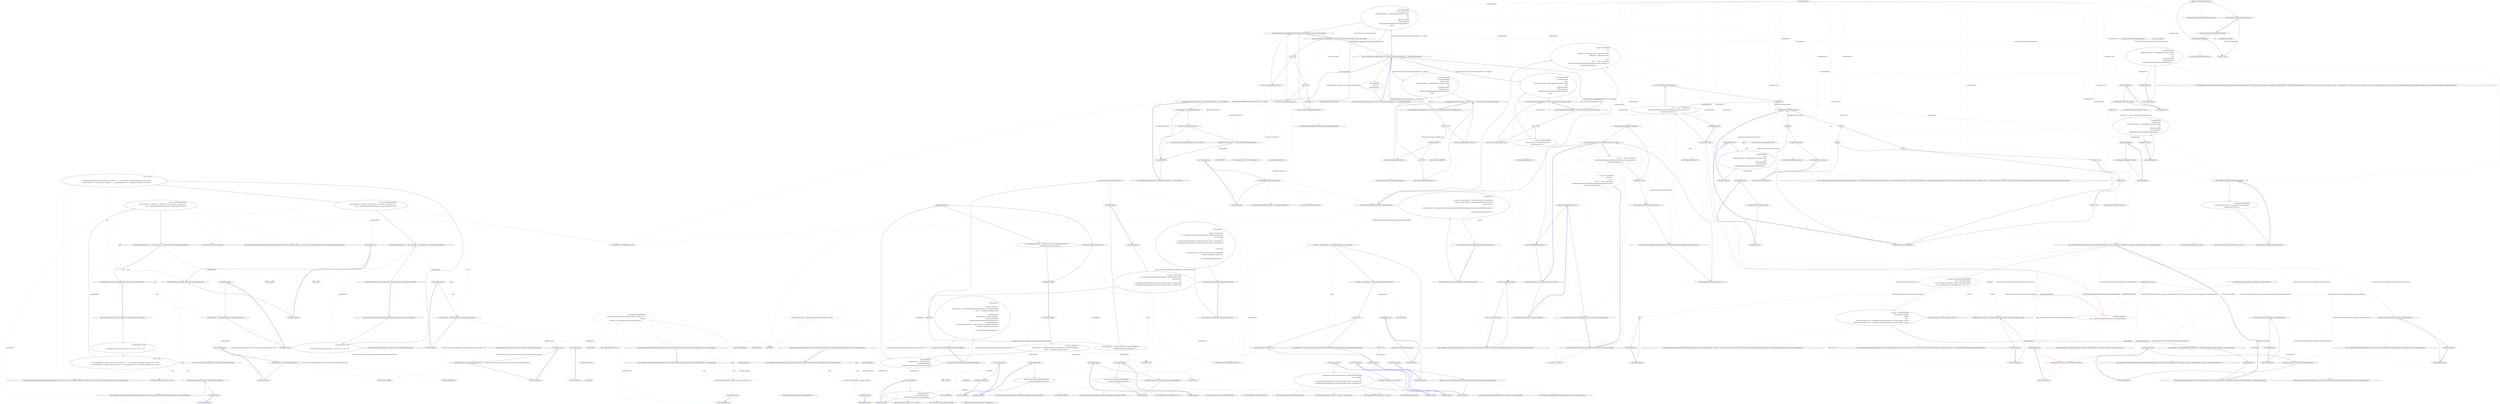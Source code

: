 digraph  {
n42 [label=specs, span=""];
n43 [label=result, span=""];
n44 [label="System.Collections.Generic.KeyValuePair<string, System.Collections.Generic.IEnumerable<string>>", span=""];
n45 [label=specs, span=""];
n46 [label=result, span=""];
n47 [label="System.Collections.Generic.KeyValuePair<string, System.Collections.Generic.IEnumerable<string>>", span=""];
n0 [cluster="CommandLine.Tests.Unit.Core.TokenPartitionerTests.Partition_sequence_returns_sequence()", label="Entry CommandLine.Tests.Unit.Core.TokenPartitionerTests.Partition_sequence_returns_sequence()", span="13-13"];
n1 [cluster="CommandLine.Tests.Unit.Core.TokenPartitionerTests.Partition_sequence_returns_sequence()", label="var expectedSequence = new[]\r\n                {\r\n                    new KeyValuePair<string, IEnumerable<string>>(''i'', new[] {''10'', ''20'', ''30'', ''40''}) \r\n                }", span="16-19"];
n2 [cluster="CommandLine.Tests.Unit.Core.TokenPartitionerTests.Partition_sequence_returns_sequence()", label="var specs =new[]\r\n                {\r\n                    new OptionSpecification(string.Empty, ''stringvalue'', false, string.Empty, -1, -1, '\0', null, typeof(string), string.Empty, string.Empty, new List<string>()),\r\n                    new OptionSpecification(''i'', string.Empty, false, string.Empty, 3, 4, '\0', null, typeof(IEnumerable<int>), string.Empty, string.Empty, new List<string>())\r\n                }", span="20-24"];
n6 [cluster="System.Collections.Generic.KeyValuePair<TKey, TValue>.KeyValuePair(TKey, TValue)", label="Entry System.Collections.Generic.KeyValuePair<TKey, TValue>.KeyValuePair(TKey, TValue)", span="0-0"];
n4 [cluster="CommandLine.Tests.Unit.Core.TokenPartitionerTests.Partition_sequence_returns_sequence()", label="Assert.True(expectedSequence.All(a => result.Options.Any(r => a.Key.Equals(r.Key) && a.Value.SequenceEqual(r.Value))))", span="33-33"];
n3 [cluster="CommandLine.Tests.Unit.Core.TokenPartitionerTests.Partition_sequence_returns_sequence()", label="var result = TokenPartitioner.Partition(\r\n                new[] { Token.Name(''i''), Token.Value(''10''), Token.Value(''20''), Token.Value(''30''), Token.Value(''40'') },\r\n                name => TypeLookup.FindTypeDescriptor(name, specs, StringComparer.InvariantCulture)\r\n                )", span="27-30"];
n7 [cluster="CommandLine.Core.OptionSpecification.OptionSpecification(string, string, bool, string, int, int, char, CommandLine.Infrastructure.Maybe<object>, System.Type, string, string, System.Collections.Generic.IEnumerable<string>)", label="Entry CommandLine.Core.OptionSpecification.OptionSpecification(string, string, bool, string, int, int, char, CommandLine.Infrastructure.Maybe<object>, System.Type, string, string, System.Collections.Generic.IEnumerable<string>)", span="17-17"];
n8 [cluster="System.Collections.Generic.List<T>.List()", label="Entry System.Collections.Generic.List<T>.List()", span="0-0"];
n15 [cluster="lambda expression", label="TypeLookup.FindTypeDescriptor(name, specs, StringComparer.InvariantCulture)", span="29-29"];
n9 [cluster="CommandLine.Core.Token.Name(string)", label="Entry CommandLine.Core.Token.Name(string)", span="19-19"];
n10 [cluster="CommandLine.Core.Token.Value(string)", label="Entry CommandLine.Core.Token.Value(string)", span="24-24"];
n11 [cluster="CommandLine.Core.TokenPartitioner.Partition(System.Collections.Generic.IEnumerable<CommandLine.Core.Token>, System.Func<string, CommandLine.Infrastructure.Maybe<CommandLine.Core.TypeDescriptor>>)", label="Entry CommandLine.Core.TokenPartitioner.Partition(System.Collections.Generic.IEnumerable<CommandLine.Core.Token>, System.Func<string, CommandLine.Infrastructure.Maybe<CommandLine.Core.TypeDescriptor>>)", span="12-12"];
n14 [cluster="lambda expression", label="Entry lambda expression", span="29-29"];
n19 [cluster="lambda expression", label="result.Options.Any(r => a.Key.Equals(r.Key) && a.Value.SequenceEqual(r.Value))", span="33-33"];
n5 [cluster="CommandLine.Tests.Unit.Core.TokenPartitionerTests.Partition_sequence_returns_sequence()", label="Exit CommandLine.Tests.Unit.Core.TokenPartitionerTests.Partition_sequence_returns_sequence()", span="13-13"];
n12 [cluster="Unk.All", label="Entry Unk.All", span=""];
n13 [cluster="Unk.True", label="Entry Unk.True", span=""];
n18 [cluster="lambda expression", label="Entry lambda expression", span="33-33"];
n16 [cluster="lambda expression", label="Exit lambda expression", span="29-29"];
n17 [cluster="CommandLine.Core.TypeLookup.FindTypeDescriptor(string, System.Collections.Generic.IEnumerable<CommandLine.Core.OptionSpecification>, System.StringComparer)", label="Entry CommandLine.Core.TypeLookup.FindTypeDescriptor(string, System.Collections.Generic.IEnumerable<CommandLine.Core.OptionSpecification>, System.StringComparer)", span="11-11"];
n20 [cluster="lambda expression", label="Exit lambda expression", span="33-33"];
n21 [cluster="Unk.Any", label="Entry Unk.Any", span=""];
n22 [cluster="lambda expression", label="Entry lambda expression", span="33-33"];
n23 [cluster="lambda expression", label="a.Key.Equals(r.Key) && a.Value.SequenceEqual(r.Value)", span="33-33"];
n24 [cluster="lambda expression", label="Exit lambda expression", span="33-33"];
n25 [cluster="string.Equals(string)", label="Entry string.Equals(string)", span="0-0"];
n26 [cluster="Unk.SequenceEqual", label="Entry Unk.SequenceEqual", span=""];
n27 [cluster="CommandLine.Tests.Unit.Core.TokenPartitionerTests.Partition_sequence_returns_sequence_with_duplicates()", label="Entry CommandLine.Tests.Unit.Core.TokenPartitionerTests.Partition_sequence_returns_sequence_with_duplicates()", span="39-39"];
n28 [cluster="CommandLine.Tests.Unit.Core.TokenPartitionerTests.Partition_sequence_returns_sequence_with_duplicates()", label="var expectedSequence = new[]\r\n                {\r\n                    new KeyValuePair<string, IEnumerable<string>>(''i'', new[] {''10'', ''10'', ''30'', ''40''}) \r\n                }", span="42-45"];
n29 [cluster="CommandLine.Tests.Unit.Core.TokenPartitionerTests.Partition_sequence_returns_sequence_with_duplicates()", label="var specs =new[]\r\n                {\r\n                    new OptionSpecification(string.Empty, ''stringvalue'', false, string.Empty, -1, -1, '\0', null, typeof(string), string.Empty, string.Empty, new List<string>()),\r\n                    new OptionSpecification(''i'', string.Empty, false, string.Empty, 3, 4, '\0', null, typeof(IEnumerable<int>), string.Empty, string.Empty, new List<string>())\r\n                }", span="46-50"];
n31 [cluster="CommandLine.Tests.Unit.Core.TokenPartitionerTests.Partition_sequence_returns_sequence_with_duplicates()", label="Assert.True(expectedSequence.All(a => result.Options.Any(r => a.Key.Equals(r.Key) && a.Value.SequenceEqual(r.Value))))", span="59-59"];
n30 [cluster="CommandLine.Tests.Unit.Core.TokenPartitionerTests.Partition_sequence_returns_sequence_with_duplicates()", label="var result = TokenPartitioner.Partition(\r\n                new[] { Token.Name(''i''), Token.Value(''10''), Token.Value(''10''), Token.Value(''30''), Token.Value(''40'') },\r\n                name => TypeLookup.FindTypeDescriptor(name, specs, StringComparer.InvariantCulture)\r\n                )", span="53-56"];
n34 [cluster="lambda expression", label="TypeLookup.FindTypeDescriptor(name, specs, StringComparer.InvariantCulture)", span="55-55"];
n33 [cluster="lambda expression", label="Entry lambda expression", span="55-55"];
n37 [cluster="lambda expression", label="result.Options.Any(r => a.Key.Equals(r.Key) && a.Value.SequenceEqual(r.Value))", span="59-59"];
n32 [cluster="CommandLine.Tests.Unit.Core.TokenPartitionerTests.Partition_sequence_returns_sequence_with_duplicates()", label="Exit CommandLine.Tests.Unit.Core.TokenPartitionerTests.Partition_sequence_returns_sequence_with_duplicates()", span="39-39"];
n36 [cluster="lambda expression", label="Entry lambda expression", span="59-59"];
n35 [cluster="lambda expression", label="Exit lambda expression", span="55-55"];
n38 [cluster="lambda expression", label="Exit lambda expression", span="59-59"];
n39 [cluster="lambda expression", label="Entry lambda expression", span="59-59"];
n40 [cluster="lambda expression", label="a.Key.Equals(r.Key) && a.Value.SequenceEqual(r.Value)", span="59-59"];
n41 [cluster="lambda expression", label="Exit lambda expression", span="59-59"];
m0_11 [cluster="Unk.SingleOrDefault", file="NameLookup.cs", label="Entry Unk.SingleOrDefault", span=""];
m0_0 [cluster="CommandLine.Core.NameLookup.Contains(string, System.Collections.Generic.IEnumerable<CommandLine.Core.OptionSpecification>, System.StringComparer)", file="NameLookup.cs", label="Entry CommandLine.Core.NameLookup.Contains(string, System.Collections.Generic.IEnumerable<CommandLine.Core.OptionSpecification>, System.StringComparer)", span="11-11"];
m0_1 [cluster="CommandLine.Core.NameLookup.Contains(string, System.Collections.Generic.IEnumerable<CommandLine.Core.OptionSpecification>, System.StringComparer)", color=green, community=0, file="NameLookup.cs", label="1: return specifications.Any(a => name.MatchName(a.ShortName, a.LongName, comparer));", span="13-13"];
m0_2 [cluster="CommandLine.Core.NameLookup.Contains(string, System.Collections.Generic.IEnumerable<CommandLine.Core.OptionSpecification>, System.StringComparer)", file="NameLookup.cs", label="Exit CommandLine.Core.NameLookup.Contains(string, System.Collections.Generic.IEnumerable<CommandLine.Core.OptionSpecification>, System.StringComparer)", span="11-11"];
m0_7 [cluster="string.MatchName(string, string, System.StringComparer)", file="NameLookup.cs", label="Entry string.MatchName(string, string, System.StringComparer)", span="8-8"];
m0_12 [cluster="Unk.ToMaybe", file="NameLookup.cs", label="Entry Unk.ToMaybe", span=""];
m0_21 [cluster="Unk.Just", file="NameLookup.cs", label="Entry Unk.Just", span=""];
m0_18 [cluster="lambda expression", file="NameLookup.cs", label="Entry lambda expression", span="22-22"];
m0_4 [cluster="lambda expression", file="NameLookup.cs", label="Entry lambda expression", span="13-13"];
m0_5 [cluster="lambda expression", color=green, community=0, file="NameLookup.cs", label="1: name.MatchName(a.ShortName, a.LongName, comparer)", span="13-13"];
m0_6 [cluster="lambda expression", file="NameLookup.cs", label="Exit lambda expression", span="13-13"];
m0_15 [cluster="lambda expression", file="NameLookup.cs", label="Entry lambda expression", span="20-20"];
m0_16 [cluster="lambda expression", color=green, community=0, file="NameLookup.cs", label="1: name.MatchName(a.ShortName, a.LongName, comparer) && a.Separator != '\0'", span="20-20"];
m0_17 [cluster="lambda expression", file="NameLookup.cs", label="Exit lambda expression", span="20-20"];
m0_19 [cluster="lambda expression", color=green, community=0, file="NameLookup.cs", label="1: Maybe.Just(spec.Separator)", span="22-22"];
m0_20 [cluster="lambda expression", file="NameLookup.cs", label="Exit lambda expression", span="22-22"];
m0_14 [cluster="Unk.Return", file="NameLookup.cs", label="Entry Unk.Return", span=""];
m0_13 [cluster="CSharpx.Maybe.Nothing<T>()", file="NameLookup.cs", label="Entry CSharpx.Maybe.Nothing<T>()", span="116-116"];
m0_8 [cluster="CommandLine.Core.NameLookup.HavingSeparator(string, System.Collections.Generic.IEnumerable<CommandLine.Core.OptionSpecification>, System.StringComparer)", file="NameLookup.cs", label="Entry CommandLine.Core.NameLookup.HavingSeparator(string, System.Collections.Generic.IEnumerable<CommandLine.Core.OptionSpecification>, System.StringComparer)", span="16-16"];
m0_9 [cluster="CommandLine.Core.NameLookup.HavingSeparator(string, System.Collections.Generic.IEnumerable<CommandLine.Core.OptionSpecification>, System.StringComparer)", color=green, community=0, file="NameLookup.cs", label="1: return specifications.SingleOrDefault(\r\n                a => name.MatchName(a.ShortName, a.LongName, comparer) && a.Separator != '\0')\r\n                .ToMaybe()\r\n                .Return(spec => Maybe.Just(spec.Separator), Maybe.Nothing<char>());", span="19-22"];
m0_10 [cluster="CommandLine.Core.NameLookup.HavingSeparator(string, System.Collections.Generic.IEnumerable<CommandLine.Core.OptionSpecification>, System.StringComparer)", file="NameLookup.cs", label="Exit CommandLine.Core.NameLookup.HavingSeparator(string, System.Collections.Generic.IEnumerable<CommandLine.Core.OptionSpecification>, System.StringComparer)", span="16-16"];
m0_22 [file="NameLookup.cs", label=string, span=""];
m0_23 [file="NameLookup.cs", label="System.StringComparer", span=""];
m0_24 [file="NameLookup.cs", label=string, span=""];
m0_25 [file="NameLookup.cs", label="System.StringComparer", span=""];
m1_10 [cluster="CommandLine.Parser.Parser(System.Action<CommandLine.ParserSettings>)", file="Parser.cs", label="throw new ArgumentNullException(''configuration'');", span="39-39"];
m1_8 [cluster="lambda expression", color=green, community=0, file="Parser.cs", label="0: new[] { ''x'', ''switch'' }.Contains(name)\r\n                        ? Maybe.Just(TypeDescriptor.Create(TypeDescriptorKind.Boolean, Maybe.Nothing<int>()))\r\n                        : Maybe.Nothing<TypeDescriptor>()", span="20-22"];
m1_9 [cluster="CommandLine.Parser.Parser(System.Action<CommandLine.ParserSettings>)", file="Parser.cs", label="configuration == null", span="39-39"];
m1_12 [cluster="CommandLine.Core.TypeDescriptor.Create(CommandLine.Core.TypeDescriptorKind, CommandLine.Infrastructure.Maybe<int>)", file="Parser.cs", label="Entry CommandLine.Core.TypeDescriptor.Create(CommandLine.Core.TypeDescriptorKind, CommandLine.Infrastructure.Maybe<int>)", span="36-36"];
m1_11 [cluster="CommandLine.Infrastructure.Maybe.Nothing<T>()", file="Parser.cs", label="Entry CommandLine.Infrastructure.Maybe.Nothing<T>()", span="66-66"];
m1_13 [cluster="CommandLine.Infrastructure.Maybe.Just<T>(T)", file="Parser.cs", label="Entry CommandLine.Infrastructure.Maybe.Just<T>(T)", span="71-71"];
m1_14 [cluster="CommandLine.Tests.Unit.Core.SwitchTests.Partition_switch_values()", file="Parser.cs", label="Entry CommandLine.Tests.Unit.Core.SwitchTests.Partition_switch_values()", span="28-28"];
m1_37 [cluster="CommandLine.Parser.HandleUnknownArguments(bool)", file="Parser.cs", label="Entry CommandLine.Parser.HandleUnknownArguments(bool)", span="198-198"];
m1_118 [cluster="CommandLine.Parser.HandleUnknownArguments(bool)", file="Parser.cs", label="return ignoreUnknownArguments\r\n                ? Enumerable.Empty<ErrorType>().Concat(ErrorType.UnknownOptionError)\r\n                : Enumerable.Empty<ErrorType>();", span="200-202"];
m1_119 [cluster="CommandLine.Parser.HandleUnknownArguments(bool)", file="Parser.cs", label="Exit CommandLine.Parser.HandleUnknownArguments(bool)", span="198-198"];
m1_87 [cluster="CommandLine.Core.Tokenizer.PreprocessDashDash(System.Collections.Generic.IEnumerable<string>, System.Func<System.Collections.Generic.IEnumerable<string>, RailwaySharp.ErrorHandling.Result<System.Collections.Generic.IEnumerable<CommandLine.Core.Token>, CommandLine.Error>>)", file="Parser.cs", label="Entry CommandLine.Core.Tokenizer.PreprocessDashDash(System.Collections.Generic.IEnumerable<string>, System.Func<System.Collections.Generic.IEnumerable<string>, RailwaySharp.ErrorHandling.Result<System.Collections.Generic.IEnumerable<CommandLine.Core.Token>, CommandLine.Error>>)", span="44-44"];
m1_93 [cluster="CommandLine.Core.Tokenizer.Normalize(System.Collections.Generic.IEnumerable<CommandLine.Core.Token>, System.Func<string, bool>)", file="Parser.cs", label="Entry CommandLine.Core.Tokenizer.Normalize(System.Collections.Generic.IEnumerable<CommandLine.Core.Token>, System.Func<string, bool>)", span="78-78"];
m1_20 [cluster="CommandLine.Core.Token.Value(string)", file="Parser.cs", label="Entry CommandLine.Core.Token.Value(string)", span="24-24"];
m1_21 [cluster="CommandLine.Parser.~Parser()", file="Parser.cs", label="Dispose(false)", span="57-57"];
m1_22 [cluster="lambda expression", file="Parser.cs", label="new[] { ''x'', ''switch'' }.Contains(name)\r\n                        ? Maybe.Just(TypeDescriptor.Create(TypeDescriptorKind.Boolean, Maybe.Nothing<int>()))\r\n                        : Maybe.Nothing<TypeDescriptor>()", span="39-41"];
m1_86 [cluster="Func<IEnumerable<Token>, IEnumerable<Token>>.cstr", file="Parser.cs", label="Entry Func<IEnumerable<Token>, IEnumerable<Token>>.cstr", span=""];
m1_38 [cluster="CommandLine.Core.InstanceBuilder.Build<T>(CSharpx.Maybe<System.Func<T>>, System.Func<System.Collections.Generic.IEnumerable<string>, System.Collections.Generic.IEnumerable<CommandLine.Core.OptionSpecification>, RailwaySharp.ErrorHandling.Result<System.Collections.Generic.IEnumerable<CommandLine.Core.Token>, CommandLine.Error>>, System.Collections.Generic.IEnumerable<string>, System.StringComparer, System.Globalization.CultureInfo, System.Collections.Generic.IEnumerable<CommandLine.ErrorType>)", file="Parser.cs", label="Entry CommandLine.Core.InstanceBuilder.Build<T>(CSharpx.Maybe<System.Func<T>>, System.Func<System.Collections.Generic.IEnumerable<string>, System.Collections.Generic.IEnumerable<CommandLine.Core.OptionSpecification>, RailwaySharp.ErrorHandling.Result<System.Collections.Generic.IEnumerable<CommandLine.Core.Token>, CommandLine.Error>>, System.Collections.Generic.IEnumerable<string>, System.StringComparer, System.Globalization.CultureInfo, System.Collections.Generic.IEnumerable<CommandLine.ErrorType>)", span="37-37"];
m1_89 [cluster="CommandLine.Core.Tokenizer.ExplodeOptionList(RailwaySharp.ErrorHandling.Result<System.Collections.Generic.IEnumerable<CommandLine.Core.Token>, CommandLine.Error>, System.Func<string, CSharpx.Maybe<char>>)", file="Parser.cs", label="Entry CommandLine.Core.Tokenizer.ExplodeOptionList(RailwaySharp.ErrorHandling.Result<System.Collections.Generic.IEnumerable<CommandLine.Core.Token>, CommandLine.Error>, System.Func<string, CSharpx.Maybe<char>>)", span="57-57"];
m1_16 [cluster="CommandLine.Tests.Unit.Core.SwitchTests.Partition_switch_values()", file="Parser.cs", label="var result = Switch.Partition(\r\n                new []\r\n                    {\r\n                        Token.Name(''str''), Token.Value(''strvalue''), Token.Value(''freevalue''),\r\n                        Token.Name(''x''), Token.Value(''freevalue2'')\r\n                    },\r\n                name =>\r\n                    new[] { ''x'', ''switch'' }.Contains(name)\r\n                        ? Maybe.Just(TypeDescriptor.Create(TypeDescriptorKind.Boolean, Maybe.Nothing<int>()))\r\n                        : Maybe.Nothing<TypeDescriptor>())", span="32-41"];
m1_59 [cluster="CommandLine.Parser.ParseArguments(System.Collections.Generic.IEnumerable<string>, params System.Type[])", file="Parser.cs", label="Entry CommandLine.Parser.ParseArguments(System.Collections.Generic.IEnumerable<string>, params System.Type[])", span="144-144"];
m1_60 [cluster="CommandLine.Parser.ParseArguments(System.Collections.Generic.IEnumerable<string>, params System.Type[])", file="Parser.cs", label="args == null", span="146-146"];
m1_62 [cluster="CommandLine.Parser.ParseArguments(System.Collections.Generic.IEnumerable<string>, params System.Type[])", file="Parser.cs", label="types == null", span="147-147"];
m1_64 [cluster="CommandLine.Parser.ParseArguments(System.Collections.Generic.IEnumerable<string>, params System.Type[])", file="Parser.cs", label="types.Length == 0", span="148-148"];
m1_66 [cluster="CommandLine.Parser.ParseArguments(System.Collections.Generic.IEnumerable<string>, params System.Type[])", file="Parser.cs", label="return MakeParserResult(\r\n                () => InstanceChooser.Choose(\r\n                    (arguments, optionSpecs) => Tokenize(arguments, optionSpecs, settings),\r\n                    types,\r\n                    args,\r\n                    settings.NameComparer,\r\n                    settings.ParsingCulture,\r\n                    HandleUnknownArguments(settings.IgnoreUnknownArguments)),\r\n                settings);", span="150-158"];
m1_61 [cluster="CommandLine.Parser.ParseArguments(System.Collections.Generic.IEnumerable<string>, params System.Type[])", file="Parser.cs", label="throw new ArgumentNullException(''args'');", span="146-146"];
m1_63 [cluster="CommandLine.Parser.ParseArguments(System.Collections.Generic.IEnumerable<string>, params System.Type[])", file="Parser.cs", label="throw new ArgumentNullException(''types'');", span="147-147"];
m1_65 [cluster="CommandLine.Parser.ParseArguments(System.Collections.Generic.IEnumerable<string>, params System.Type[])", file="Parser.cs", label="throw new ArgumentOutOfRangeException(''types'');", span="148-148"];
m1_67 [cluster="CommandLine.Parser.ParseArguments(System.Collections.Generic.IEnumerable<string>, params System.Type[])", file="Parser.cs", label="Exit CommandLine.Parser.ParseArguments(System.Collections.Generic.IEnumerable<string>, params System.Type[])", span="144-144"];
m1_3 [cluster="CommandLine.Tests.Unit.Core.SwitchTests.Partition_switch_values_from_empty_token_sequence()", file="Parser.cs", label="expected.ShouldAllBeEquivalentTo(result)", span="24-24"];
m1_17 [cluster="CommandLine.Tests.Unit.Core.SwitchTests.Partition_switch_values()", file="Parser.cs", label="expected.ShouldAllBeEquivalentTo(result)", span="43-43"];
m1_18 [cluster="CommandLine.Tests.Unit.Core.SwitchTests.Partition_switch_values()", file="Parser.cs", label="Exit CommandLine.Tests.Unit.Core.SwitchTests.Partition_switch_values()", span="28-28"];
m1_19 [cluster="CommandLine.Parser.Parser(CommandLine.ParserSettings)", file="Parser.cs", label="Exit CommandLine.Parser.Parser(CommandLine.ParserSettings)", span="46-46"];
m1_68 [cluster="System.ArgumentOutOfRangeException.ArgumentOutOfRangeException(string)", file="Parser.cs", label="Entry System.ArgumentOutOfRangeException.ArgumentOutOfRangeException(string)", span="0-0"];
m1_43 [cluster="CommandLine.Parser.ParseArguments<T>(System.Func<T>, System.Collections.Generic.IEnumerable<string>)", file="Parser.cs", label="Entry CommandLine.Parser.ParseArguments<T>(System.Func<T>, System.Collections.Generic.IEnumerable<string>)", span="114-114"];
m1_44 [cluster="CommandLine.Parser.ParseArguments<T>(System.Func<T>, System.Collections.Generic.IEnumerable<string>)", file="Parser.cs", label="factory == null", span="117-117"];
m1_48 [cluster="CommandLine.Parser.ParseArguments<T>(System.Func<T>, System.Collections.Generic.IEnumerable<string>)", file="Parser.cs", label="args == null", span="119-119"];
m1_50 [cluster="CommandLine.Parser.ParseArguments<T>(System.Func<T>, System.Collections.Generic.IEnumerable<string>)", file="Parser.cs", label="return MakeParserResult(\r\n                () => InstanceBuilder.Build(\r\n                    Maybe.Just(factory),\r\n                    (arguments, optionSpecs) => Tokenize(arguments, optionSpecs, settings),\r\n                    args,\r\n                    settings.NameComparer,\r\n                    settings.ParsingCulture,\r\n                    HandleUnknownArguments(settings.IgnoreUnknownArguments)),\r\n                settings);", span="121-129"];
m1_45 [cluster="CommandLine.Parser.ParseArguments<T>(System.Func<T>, System.Collections.Generic.IEnumerable<string>)", file="Parser.cs", label="throw new ArgumentNullException(''factory'');", span="117-117"];
m1_46 [cluster="CommandLine.Parser.ParseArguments<T>(System.Func<T>, System.Collections.Generic.IEnumerable<string>)", file="Parser.cs", label="!typeof(T).IsMutable()", span="118-118"];
m1_47 [cluster="CommandLine.Parser.ParseArguments<T>(System.Func<T>, System.Collections.Generic.IEnumerable<string>)", file="Parser.cs", label="throw new ArgumentException(''factory'');", span="118-118"];
m1_49 [cluster="CommandLine.Parser.ParseArguments<T>(System.Func<T>, System.Collections.Generic.IEnumerable<string>)", file="Parser.cs", label="throw new ArgumentNullException(''args'');", span="119-119"];
m1_51 [cluster="CommandLine.Parser.ParseArguments<T>(System.Func<T>, System.Collections.Generic.IEnumerable<string>)", file="Parser.cs", label="Exit CommandLine.Parser.ParseArguments<T>(System.Func<T>, System.Collections.Generic.IEnumerable<string>)", span="114-114"];
m1_113 [cluster="CommandLine.Core.NameLookup.HavingSeparator(string, System.Collections.Generic.IEnumerable<CommandLine.Core.OptionSpecification>, System.StringComparer)", file="Parser.cs", label="Entry CommandLine.Core.NameLookup.HavingSeparator(string, System.Collections.Generic.IEnumerable<CommandLine.Core.OptionSpecification>, System.StringComparer)", span="16-16"];
m1_52 [cluster="System.ArgumentException.ArgumentException(string)", file="Parser.cs", label="Entry System.ArgumentException.ArgumentException(string)", span="0-0"];
m1_88 [cluster="CommandLine.Core.Tokenizer.Tokenize(System.Collections.Generic.IEnumerable<string>, System.Func<string, bool>, System.Func<System.Collections.Generic.IEnumerable<CommandLine.Core.Token>, System.Collections.Generic.IEnumerable<CommandLine.Core.Token>>)", file="Parser.cs", label="Entry CommandLine.Core.Tokenizer.Tokenize(System.Collections.Generic.IEnumerable<string>, System.Func<string, bool>, System.Func<System.Collections.Generic.IEnumerable<CommandLine.Core.Token>, System.Collections.Generic.IEnumerable<CommandLine.Core.Token>>)", span="20-20"];
m1_120 [cluster="System.Linq.Enumerable.Empty<TResult>()", file="Parser.cs", label="Entry System.Linq.Enumerable.Empty<TResult>()", span="0-0"];
m1_4 [cluster="CommandLine.Tests.Unit.Core.SwitchTests.Partition_switch_values_from_empty_token_sequence()", file="Parser.cs", label="Exit CommandLine.Tests.Unit.Core.SwitchTests.Partition_switch_values_from_empty_token_sequence()", span="13-13"];
m1_97 [cluster="CommandLine.Core.NameLookup.Contains(string, System.Collections.Generic.IEnumerable<CommandLine.Core.OptionSpecification>, System.StringComparer)", file="Parser.cs", label="Entry CommandLine.Core.NameLookup.Contains(string, System.Collections.Generic.IEnumerable<CommandLine.Core.OptionSpecification>, System.StringComparer)", span="11-11"];
m1_5 [cluster="CommandLine.Core.Switch.Partition(System.Collections.Generic.IEnumerable<CommandLine.Core.Token>, System.Func<string, CommandLine.Infrastructure.Maybe<CommandLine.Core.TypeDescriptor>>)", file="Parser.cs", label="Entry CommandLine.Core.Switch.Partition(System.Collections.Generic.IEnumerable<CommandLine.Core.Token>, System.Func<string, CommandLine.Infrastructure.Maybe<CommandLine.Core.TypeDescriptor>>)", span="11-11"];
m1_6 [cluster="Unk.ShouldAllBeEquivalentTo", file="Parser.cs", label="Entry Unk.ShouldAllBeEquivalentTo", span=""];
m1_7 [cluster="CommandLine.Parser.Parser()", file="Parser.cs", label="Exit CommandLine.Parser.Parser()", span="26-26"];
m1_31 [cluster="CSharpx.Maybe.Just<T>(T)", file="Parser.cs", label="Entry CSharpx.Maybe.Just<T>(T)", span="124-124"];
m1_116 [cluster="System.Func<TResult>.Invoke()", file="Parser.cs", label="Entry System.Func<TResult>.Invoke()", span="0-0"];
m1_117 [cluster="CommandLine.Parser.DisplayHelp<T>(CommandLine.ParserResult<T>, System.IO.TextWriter)", file="Parser.cs", label="Entry CommandLine.Parser.DisplayHelp<T>(CommandLine.ParserResult<T>, System.IO.TextWriter)", span="205-205"];
m1_122 [cluster="CommandLine.Parser.DisplayHelp<T>(CommandLine.ParserResult<T>, System.IO.TextWriter)", file="Parser.cs", label="parserResult.Tag == ParserResultType.NotParsed", span="207-207"];
m1_123 [cluster="CommandLine.Parser.DisplayHelp<T>(CommandLine.ParserResult<T>, System.IO.TextWriter)", file="Parser.cs", label="((NotParsed<T>)parserResult).Errors.Any()", span="209-209"];
m1_124 [cluster="CommandLine.Parser.DisplayHelp<T>(CommandLine.ParserResult<T>, System.IO.TextWriter)", file="Parser.cs", label="helpWriter.ToMaybe().Do(writer => writer.Write(HelpText.AutoBuild(parserResult)))", span="211-211"];
m1_125 [cluster="CommandLine.Parser.DisplayHelp<T>(CommandLine.ParserResult<T>, System.IO.TextWriter)", file="Parser.cs", label="return parserResult;", span="215-215"];
m1_126 [cluster="CommandLine.Parser.DisplayHelp<T>(CommandLine.ParserResult<T>, System.IO.TextWriter)", file="Parser.cs", label="Exit CommandLine.Parser.DisplayHelp<T>(CommandLine.ParserResult<T>, System.IO.TextWriter)", span="205-205"];
m1_130 [cluster="lambda expression", file="Parser.cs", label="Entry lambda expression", span="211-211"];
m1_0 [cluster="CommandLine.Tests.Unit.Core.SwitchTests.Partition_switch_values_from_empty_token_sequence()", file="Parser.cs", label="Entry CommandLine.Tests.Unit.Core.SwitchTests.Partition_switch_values_from_empty_token_sequence()", span="13-13"];
m1_1 [cluster="CommandLine.Tests.Unit.Core.SwitchTests.Partition_switch_values_from_empty_token_sequence()", color=red, community=0, file="Parser.cs", label="0: var expected = new Token[] { }", span="15-15"];
m1_2 [cluster="CommandLine.Tests.Unit.Core.SwitchTests.Partition_switch_values_from_empty_token_sequence()", color=green, community=0, file="Parser.cs", label="0: var result = Switch.Partition(\r\n                new Token[] { },\r\n                name =>\r\n                    new[] { ''x'', ''switch'' }.Contains(name)\r\n                        ? Maybe.Just(TypeDescriptor.Create(TypeDescriptorKind.Boolean, Maybe.Nothing<int>()))\r\n                        : Maybe.Nothing<TypeDescriptor>())", span="17-22"];
m1_35 [cluster="lambda expression", file="Parser.cs", label="InstanceBuilder.Build(\r\n                    factory,\r\n                    (arguments, optionSpecs) => Tokenize(arguments, optionSpecs, settings),\r\n                    args,\r\n                    settings.NameComparer,\r\n                    settings.ParsingCulture,\r\n                    HandleUnknownArguments(settings.IgnoreUnknownArguments))", span="94-100"];
m1_34 [cluster="lambda expression", file="Parser.cs", label="Entry lambda expression", span="94-100"];
m1_36 [cluster="lambda expression", file="Parser.cs", label="Exit lambda expression", span="94-100"];
m1_39 [cluster="lambda expression", file="Parser.cs", label="Entry lambda expression", span="96-96"];
m1_40 [cluster="lambda expression", file="Parser.cs", label="Tokenize(arguments, optionSpecs, settings)", span="96-96"];
m1_41 [cluster="lambda expression", file="Parser.cs", label="Exit lambda expression", span="96-96"];
m1_54 [cluster="lambda expression", file="Parser.cs", label="InstanceBuilder.Build(\r\n                    Maybe.Just(factory),\r\n                    (arguments, optionSpecs) => Tokenize(arguments, optionSpecs, settings),\r\n                    args,\r\n                    settings.NameComparer,\r\n                    settings.ParsingCulture,\r\n                    HandleUnknownArguments(settings.IgnoreUnknownArguments))", span="122-128"];
m1_53 [cluster="lambda expression", file="Parser.cs", label="Entry lambda expression", span="122-128"];
m1_55 [cluster="lambda expression", file="Parser.cs", label="Exit lambda expression", span="122-128"];
m1_56 [cluster="lambda expression", file="Parser.cs", label="Entry lambda expression", span="124-124"];
m1_57 [cluster="lambda expression", file="Parser.cs", label="Tokenize(arguments, optionSpecs, settings)", span="124-124"];
m1_58 [cluster="lambda expression", file="Parser.cs", label="Exit lambda expression", span="124-124"];
m1_70 [cluster="lambda expression", file="Parser.cs", label="InstanceChooser.Choose(\r\n                    (arguments, optionSpecs) => Tokenize(arguments, optionSpecs, settings),\r\n                    types,\r\n                    args,\r\n                    settings.NameComparer,\r\n                    settings.ParsingCulture,\r\n                    HandleUnknownArguments(settings.IgnoreUnknownArguments))", span="151-157"];
m1_69 [cluster="lambda expression", file="Parser.cs", label="Entry lambda expression", span="151-157"];
m1_71 [cluster="lambda expression", file="Parser.cs", label="Exit lambda expression", span="151-157"];
m1_73 [cluster="lambda expression", file="Parser.cs", label="Entry lambda expression", span="152-152"];
m1_74 [cluster="lambda expression", file="Parser.cs", label="Tokenize(arguments, optionSpecs, settings)", span="152-152"];
m1_75 [cluster="lambda expression", file="Parser.cs", label="Exit lambda expression", span="152-152"];
m1_91 [cluster="lambda expression", color=red, community=0, file="Parser.cs", label="1: Tokenizer.Normalize(toks,\r\n                    name => NameLookup.Contains(name, optionSpecs, settings.NameComparer))", span="177-178"];
m1_95 [cluster="lambda expression", color=red, community=0, file="Parser.cs", label="1: NameLookup.Contains(name, optionSpecs, settings.NameComparer)", span="178-178"];
m1_102 [cluster="lambda expression", file="Parser.cs", label="Tokenizer.Tokenize(args, name => NameLookup.Contains(name, optionSpecs, settings.NameComparer), normalize)", span="185-185"];
m1_105 [cluster="lambda expression", file="Parser.cs", label="NameLookup.Contains(name, optionSpecs, settings.NameComparer)", span="185-185"];
m1_108 [cluster="lambda expression", file="Parser.cs", label="NameLookup.Contains(name, optionSpecs, settings.NameComparer)", span="186-186"];
m1_111 [cluster="lambda expression", file="Parser.cs", label="NameLookup.HavingSeparator(name, optionSpecs, settings.NameComparer)", span="187-187"];
m1_99 [cluster="lambda expression", file="Parser.cs", label=toks, span="179-179"];
m1_101 [cluster="lambda expression", file="Parser.cs", label="Entry lambda expression", span="184-185"];
m1_107 [cluster="lambda expression", file="Parser.cs", label="Entry lambda expression", span="186-186"];
m1_110 [cluster="lambda expression", file="Parser.cs", label="Entry lambda expression", span="187-187"];
m1_90 [cluster="lambda expression", file="Parser.cs", label="Entry lambda expression", span="177-178"];
m1_92 [cluster="lambda expression", file="Parser.cs", label="Exit lambda expression", span="177-178"];
m1_94 [cluster="lambda expression", file="Parser.cs", label="Entry lambda expression", span="178-178"];
m1_96 [cluster="lambda expression", file="Parser.cs", label="Exit lambda expression", span="178-178"];
m1_98 [cluster="lambda expression", file="Parser.cs", label="Entry lambda expression", span="179-179"];
m1_100 [cluster="lambda expression", file="Parser.cs", label="Exit lambda expression", span="179-179"];
m1_103 [cluster="lambda expression", file="Parser.cs", label="Exit lambda expression", span="184-185"];
m1_104 [cluster="lambda expression", file="Parser.cs", label="Entry lambda expression", span="185-185"];
m1_106 [cluster="lambda expression", file="Parser.cs", label="Exit lambda expression", span="185-185"];
m1_109 [cluster="lambda expression", file="Parser.cs", label="Exit lambda expression", span="186-186"];
m1_112 [cluster="lambda expression", file="Parser.cs", label="Exit lambda expression", span="187-187"];
m1_131 [cluster="lambda expression", file="Parser.cs", label="writer.Write(HelpText.AutoBuild(parserResult))", span="211-211"];
m1_132 [cluster="lambda expression", file="Parser.cs", label="Exit lambda expression", span="211-211"];
m1_127 [cluster="System.Collections.Generic.IEnumerable<TSource>.Any<TSource>()", file="Parser.cs", label="Entry System.Collections.Generic.IEnumerable<TSource>.Any<TSource>()", span="0-0"];
m1_128 [cluster="T.ToMaybe<T>()", file="Parser.cs", label="Entry T.ToMaybe<T>()", span="249-249"];
m1_121 [cluster="System.Collections.Generic.IEnumerable<T>.Concat<T>(T)", file="Parser.cs", label="Entry System.Collections.Generic.IEnumerable<T>.Concat<T>(T)", span="94-94"];
m1_129 [cluster="CSharpx.Maybe<T>.Do<T>(System.Action<T>)", file="Parser.cs", label="Entry CSharpx.Maybe<T>.Do<T>(System.Action<T>)", span="300-300"];
m1_133 [cluster="CommandLine.Text.HelpText.AutoBuild<T>(CommandLine.ParserResult<T>)", file="Parser.cs", label="Entry CommandLine.Text.HelpText.AutoBuild<T>(CommandLine.ParserResult<T>)", span="260-260"];
m1_15 [cluster="System.ArgumentNullException.ArgumentNullException(string)", file="Parser.cs", label="Entry System.ArgumentNullException.ArgumentNullException(string)", span="0-0"];
m1_80 [cluster="System.GC.SuppressFinalize(object)", file="Parser.cs", label="Entry System.GC.SuppressFinalize(object)", span="0-0"];
m1_32 [cluster="CSharpx.Maybe.Nothing<T>()", file="Parser.cs", label="Entry CSharpx.Maybe.Nothing<T>()", span="116-116"];
m1_142 [cluster="CommandLine.ParserSettings.Dispose()", file="Parser.cs", label="Entry CommandLine.ParserSettings.Dispose()", span="119-119"];
m1_72 [cluster="CommandLine.Core.InstanceChooser.Choose(System.Func<System.Collections.Generic.IEnumerable<string>, System.Collections.Generic.IEnumerable<CommandLine.Core.OptionSpecification>, RailwaySharp.ErrorHandling.Result<System.Collections.Generic.IEnumerable<CommandLine.Core.Token>, CommandLine.Error>>, System.Collections.Generic.IEnumerable<System.Type>, System.Collections.Generic.IEnumerable<string>, System.StringComparer, System.Globalization.CultureInfo, System.Collections.Generic.IEnumerable<CommandLine.ErrorType>)", file="Parser.cs", label="Entry CommandLine.Core.InstanceChooser.Choose(System.Func<System.Collections.Generic.IEnumerable<string>, System.Collections.Generic.IEnumerable<CommandLine.Core.OptionSpecification>, RailwaySharp.ErrorHandling.Result<System.Collections.Generic.IEnumerable<CommandLine.Core.Token>, CommandLine.Error>>, System.Collections.Generic.IEnumerable<System.Type>, System.Collections.Generic.IEnumerable<string>, System.StringComparer, System.Globalization.CultureInfo, System.Collections.Generic.IEnumerable<CommandLine.ErrorType>)", span="35-35"];
m1_30 [cluster="System.Type.IsMutable()", file="Parser.cs", label="Entry System.Type.IsMutable()", span="139-139"];
m1_33 [cluster="CommandLine.Parser.MakeParserResult<T>(System.Func<CommandLine.ParserResult<T>>, CommandLine.ParserSettings)", file="Parser.cs", label="Entry CommandLine.Parser.MakeParserResult<T>(System.Func<CommandLine.ParserResult<T>>, CommandLine.ParserSettings)", span="191-191"];
m1_114 [cluster="CommandLine.Parser.MakeParserResult<T>(System.Func<CommandLine.ParserResult<T>>, CommandLine.ParserSettings)", file="Parser.cs", label="return DisplayHelp(\r\n                parseFunc(),\r\n                settings.HelpWriter);", span="193-195"];
m1_115 [cluster="CommandLine.Parser.MakeParserResult<T>(System.Func<CommandLine.ParserResult<T>>, CommandLine.ParserSettings)", file="Parser.cs", label="Exit CommandLine.Parser.MakeParserResult<T>(System.Func<CommandLine.ParserResult<T>>, CommandLine.ParserSettings)", span="191-191"];
m1_76 [cluster="CommandLine.Parser.Dispose()", file="Parser.cs", label="Entry CommandLine.Parser.Dispose()", span="164-164"];
m1_77 [cluster="CommandLine.Parser.Dispose()", file="Parser.cs", label="Dispose(true)", span="166-166"];
m1_78 [cluster="CommandLine.Parser.Dispose()", file="Parser.cs", label="GC.SuppressFinalize(this)", span="168-168"];
m1_79 [cluster="CommandLine.Parser.Dispose()", file="Parser.cs", label="Exit CommandLine.Parser.Dispose()", span="164-164"];
m1_24 [cluster="CommandLine.Parser.ParseArguments<T>(System.Collections.Generic.IEnumerable<string>)", file="Parser.cs", label="Entry CommandLine.Parser.ParseArguments<T>(System.Collections.Generic.IEnumerable<string>)", span="85-85"];
m1_25 [cluster="CommandLine.Parser.ParseArguments<T>(System.Collections.Generic.IEnumerable<string>)", file="Parser.cs", label="args == null", span="87-87"];
m1_28 [cluster="CommandLine.Parser.ParseArguments<T>(System.Collections.Generic.IEnumerable<string>)", file="Parser.cs", label="return MakeParserResult(\r\n                () => InstanceBuilder.Build(\r\n                    factory,\r\n                    (arguments, optionSpecs) => Tokenize(arguments, optionSpecs, settings),\r\n                    args,\r\n                    settings.NameComparer,\r\n                    settings.ParsingCulture,\r\n                    HandleUnknownArguments(settings.IgnoreUnknownArguments)),\r\n                settings);", span="93-101"];
m1_26 [cluster="CommandLine.Parser.ParseArguments<T>(System.Collections.Generic.IEnumerable<string>)", file="Parser.cs", label="throw new ArgumentNullException(''args'');", span="87-87"];
m1_27 [cluster="CommandLine.Parser.ParseArguments<T>(System.Collections.Generic.IEnumerable<string>)", file="Parser.cs", label="var factory = typeof(T).IsMutable()\r\n                ? Maybe.Just<Func<T>>(Activator.CreateInstance<T>)\r\n                : Maybe.Nothing<Func<T>>()", span="89-91"];
m1_29 [cluster="CommandLine.Parser.ParseArguments<T>(System.Collections.Generic.IEnumerable<string>)", file="Parser.cs", label="Exit CommandLine.Parser.ParseArguments<T>(System.Collections.Generic.IEnumerable<string>)", span="85-85"];
m1_42 [cluster="CommandLine.Parser.Tokenize(System.Collections.Generic.IEnumerable<string>, System.Collections.Generic.IEnumerable<CommandLine.Core.OptionSpecification>, CommandLine.ParserSettings)", file="Parser.cs", label="Entry CommandLine.Parser.Tokenize(System.Collections.Generic.IEnumerable<string>, System.Collections.Generic.IEnumerable<CommandLine.Core.OptionSpecification>, CommandLine.ParserSettings)", span="171-171"];
m1_81 [cluster="CommandLine.Parser.Tokenize(System.Collections.Generic.IEnumerable<string>, System.Collections.Generic.IEnumerable<CommandLine.Core.OptionSpecification>, CommandLine.ParserSettings)", color=red, community=0, file="Parser.cs", label="1: var normalize = settings.IgnoreUnknownArguments\r\n                ? toks => Tokenizer.Normalize(toks,\r\n                    name => NameLookup.Contains(name, optionSpecs, settings.NameComparer))\r\n                : new Func<IEnumerable<Token>, IEnumerable<Token>>(toks => toks)", span="176-179"];
m1_82 [cluster="CommandLine.Parser.Tokenize(System.Collections.Generic.IEnumerable<string>, System.Collections.Generic.IEnumerable<CommandLine.Core.OptionSpecification>, CommandLine.ParserSettings)", file="Parser.cs", label="var tokens = settings.EnableDashDash\r\n                ? Tokenizer.PreprocessDashDash(\r\n                        arguments,\r\n                        args =>\r\n                            Tokenizer.Tokenize(args, name => NameLookup.Contains(name, optionSpecs, settings.NameComparer), normalize))\r\n                : Tokenizer.Tokenize(arguments, name => NameLookup.Contains(name, optionSpecs, settings.NameComparer), normalize)", span="181-186"];
m1_83 [cluster="CommandLine.Parser.Tokenize(System.Collections.Generic.IEnumerable<string>, System.Collections.Generic.IEnumerable<CommandLine.Core.OptionSpecification>, CommandLine.ParserSettings)", file="Parser.cs", label="var explodedTokens = Tokenizer.ExplodeOptionList(tokens, name => NameLookup.HavingSeparator(name, optionSpecs, settings.NameComparer))", span="187-187"];
m1_84 [cluster="CommandLine.Parser.Tokenize(System.Collections.Generic.IEnumerable<string>, System.Collections.Generic.IEnumerable<CommandLine.Core.OptionSpecification>, CommandLine.ParserSettings)", file="Parser.cs", label="return explodedTokens;", span="188-188"];
m1_85 [cluster="CommandLine.Parser.Tokenize(System.Collections.Generic.IEnumerable<string>, System.Collections.Generic.IEnumerable<CommandLine.Core.OptionSpecification>, CommandLine.ParserSettings)", file="Parser.cs", label="Exit CommandLine.Parser.Tokenize(System.Collections.Generic.IEnumerable<string>, System.Collections.Generic.IEnumerable<CommandLine.Core.OptionSpecification>, CommandLine.ParserSettings)", span="171-171"];
m1_23 [cluster="CommandLine.Parser.Dispose(bool)", file="Parser.cs", label="Entry CommandLine.Parser.Dispose(bool)", span="218-218"];
m1_135 [cluster="CommandLine.Parser.Dispose(bool)", file="Parser.cs", label=disposed, span="220-220"];
m1_137 [cluster="CommandLine.Parser.Dispose(bool)", file="Parser.cs", label=disposing, span="225-225"];
m1_136 [cluster="CommandLine.Parser.Dispose(bool)", file="Parser.cs", label="return;", span="222-222"];
m1_138 [cluster="CommandLine.Parser.Dispose(bool)", file="Parser.cs", label="settings != null", span="227-227"];
m1_139 [cluster="CommandLine.Parser.Dispose(bool)", file="Parser.cs", label="settings.Dispose()", span="229-229"];
m1_140 [cluster="CommandLine.Parser.Dispose(bool)", file="Parser.cs", label="disposed = true", span="232-232"];
m1_141 [cluster="CommandLine.Parser.Dispose(bool)", file="Parser.cs", label="Exit CommandLine.Parser.Dispose(bool)", span="218-218"];
m1_134 [cluster="System.IO.TextWriter.Write(string)", file="Parser.cs", label="Entry System.IO.TextWriter.Write(string)", span="0-0"];
m1_143 [file="Parser.cs", label="CommandLine.Parser", span=""];
m1_144 [file="Parser.cs", label="System.Collections.Generic.IEnumerable<string>", span=""];
m1_145 [file="Parser.cs", label=factory, span=""];
m1_146 [file="Parser.cs", label="System.Func<T>", span=""];
m1_147 [file="Parser.cs", label="System.Collections.Generic.IEnumerable<string>", span=""];
m1_148 [file="Parser.cs", label="System.Collections.Generic.IEnumerable<string>", span=""];
m1_149 [file="Parser.cs", label="params System.Type[]", span=""];
m1_150 [file="Parser.cs", label="System.Collections.Generic.IEnumerable<CommandLine.Core.OptionSpecification>", span=""];
m1_151 [file="Parser.cs", label="CommandLine.ParserSettings", span=""];
m1_152 [file="Parser.cs", label=normalize, span=""];
m1_153 [file="Parser.cs", label="CommandLine.ParserResult<T>", span=""];
m2_52 [cluster="CommandLine.Core.Specification.GetSetName()", file="ParserTests.cs", label="Entry CommandLine.Core.Specification.GetSetName()", span="80-80"];
m2_0 [cluster="CommandLine.Core.SpecificationPropertyRules.EnforceMutuallyExclusiveSet()", file="ParserTests.cs", label="Entry CommandLine.Core.SpecificationPropertyRules.EnforceMutuallyExclusiveSet()", span="18-18"];
m2_1 [cluster="CommandLine.Core.SpecificationPropertyRules.EnforceMutuallyExclusiveSet()", file="ParserTests.cs", label="return specProps =>\r\n                {\r\n                    var options = specProps.Where(sp => sp.Specification.IsOption() && sp.Value.IsJust());\r\n                    var groups = options.GroupBy(g => ((OptionSpecification)g.Specification).SetName);\r\n                    if (groups.Count() > 1)\r\n                    {\r\n                        return options.Select(s => Maybe.Just<Error>(new MutuallyExclusiveSetError(NameInfo.FromOptionSpecification((OptionSpecification)s.Specification))));\r\n                    }\r\n                    return Enumerable.Empty<Nothing<Error>>();\r\n                };", span="20-29"];
m2_2 [cluster="CommandLine.Core.SpecificationPropertyRules.EnforceMutuallyExclusiveSet()", file="ParserTests.cs", label="Exit CommandLine.Core.SpecificationPropertyRules.EnforceMutuallyExclusiveSet()", span="18-18"];
m2_19 [cluster="CommandLine.Infrastructure.Maybe<T>.IsJust<T>()", file="ParserTests.cs", label="Entry CommandLine.Infrastructure.Maybe<T>.IsJust<T>()", span="152-152"];
m2_59 [cluster="CommandLine.Core.SpecificationPropertyRules.EnforceRange()", file="ParserTests.cs", label="Entry CommandLine.Core.SpecificationPropertyRules.EnforceRange()", span="52-52"];
m2_60 [cluster="CommandLine.Core.SpecificationPropertyRules.EnforceRange()", file="ParserTests.cs", label="return specProps =>\r\n                {\r\n                    var options = specProps.Where(\r\n                        sp => sp.Specification.ConversionType.ToDescriptorKind() == TypeDescriptorKind.Sequence\r\n                        && sp.Value.IsJust()\r\n                        && (\r\n                            (!sp.Specification.IsMinNotSpecified() && ((Array)sp.Value.FromJust()).Length < sp.Specification.Min)\r\n                            || (!sp.Specification.IsMaxNotSpecified() && ((Array)sp.Value.FromJust()).Length > sp.Specification.Max)\r\n                        )\r\n                    );\r\n                    if (options.Any())\r\n                    {\r\n                        return options.Select(s => Maybe.Just<Error>(new SequenceOutOfRangeError(\r\n                            NameInfo.FromSpecification(s.Specification))));\r\n                    }\r\n                    return Enumerable.Empty<Nothing<Error>>();\r\n                };", span="54-70"];
m2_61 [cluster="CommandLine.Core.SpecificationPropertyRules.EnforceRange()", file="ParserTests.cs", label="Exit CommandLine.Core.SpecificationPropertyRules.EnforceRange()", span="52-52"];
m2_57 [cluster="CommandLine.MissingRequiredOptionError.MissingRequiredOptionError(CommandLine.NameInfo)", file="ParserTests.cs", label="Entry CommandLine.MissingRequiredOptionError.MissingRequiredOptionError(CommandLine.NameInfo)", span="283-283"];
m2_10 [cluster="Unk.Where", file="ParserTests.cs", label="Entry Unk.Where", span=""];
m2_14 [cluster="System.Linq.Enumerable.Empty<TResult>()", file="ParserTests.cs", label="Entry System.Linq.Enumerable.Empty<TResult>()", span="0-0"];
m2_58 [cluster="Unk.FromSpecification", file="ParserTests.cs", label="Entry Unk.FromSpecification", span=""];
m2_73 [cluster="CommandLine.Infrastructure.Maybe<T>.FromJust<T>(System.Exception)", file="ParserTests.cs", label="Entry CommandLine.Infrastructure.Maybe<T>.FromJust<T>(System.Exception)", span="137-137"];
m2_51 [cluster="CommandLine.Infrastructure.Maybe<T>.IsNothing<T>()", file="ParserTests.cs", label="Entry CommandLine.Infrastructure.Maybe<T>.IsNothing<T>()", span="147-147"];
m2_78 [cluster="CommandLine.SequenceOutOfRangeError.SequenceOutOfRangeError(CommandLine.NameInfo)", file="ParserTests.cs", label="Entry CommandLine.SequenceOutOfRangeError.SequenceOutOfRangeError(CommandLine.NameInfo)", span="316-316"];
m2_75 [cluster="lambda expression", file="ParserTests.cs", label="Entry lambda expression", span="66-67"];
m2_4 [cluster="lambda expression", file="ParserTests.cs", label="var options = specProps.Where(sp => sp.Specification.IsOption() && sp.Value.IsJust())", span="22-22"];
m2_3 [cluster="lambda expression", file="ParserTests.cs", label="Entry lambda expression", span="20-29"];
m2_5 [cluster="lambda expression", file="ParserTests.cs", label="var groups = options.GroupBy(g => ((OptionSpecification)g.Specification).SetName)", span="23-23"];
m2_15 [cluster="lambda expression", file="ParserTests.cs", label="Entry lambda expression", span="22-22"];
m2_7 [cluster="lambda expression", file="ParserTests.cs", label="return options.Select(s => Maybe.Just<Error>(new MutuallyExclusiveSetError(NameInfo.FromOptionSpecification((OptionSpecification)s.Specification))));", span="26-26"];
m2_6 [cluster="lambda expression", file="ParserTests.cs", label="groups.Count() > 1", span="24-24"];
m2_20 [cluster="lambda expression", file="ParserTests.cs", label="Entry lambda expression", span="23-23"];
m2_8 [cluster="lambda expression", file="ParserTests.cs", label="return Enumerable.Empty<Nothing<Error>>();", span="28-28"];
m2_9 [cluster="lambda expression", file="ParserTests.cs", label="Exit lambda expression", span="20-29"];
m2_23 [cluster="lambda expression", file="ParserTests.cs", label="Entry lambda expression", span="26-26"];
m2_16 [cluster="lambda expression", file="ParserTests.cs", label="sp.Specification.IsOption() && sp.Value.IsJust()", span="22-22"];
m2_17 [cluster="lambda expression", file="ParserTests.cs", label="Exit lambda expression", span="22-22"];
m2_21 [cluster="lambda expression", file="ParserTests.cs", label="((OptionSpecification)g.Specification).SetName", span="23-23"];
m2_22 [cluster="lambda expression", file="ParserTests.cs", label="Exit lambda expression", span="23-23"];
m2_24 [cluster="lambda expression", file="ParserTests.cs", label="Maybe.Just<Error>(new MutuallyExclusiveSetError(NameInfo.FromOptionSpecification((OptionSpecification)s.Specification)))", span="26-26"];
m2_25 [cluster="lambda expression", file="ParserTests.cs", label="Exit lambda expression", span="26-26"];
m2_33 [cluster="lambda expression", file="ParserTests.cs", label="List<string> setsWithTrue =\r\n                    specProps.Where(sp => sp.Specification.IsOption() && sp.Value.IsJust() && sp.Specification.Required)\r\n                        .Select(x => x.Specification.GetSetName()).ToList()", span="36-38"];
m2_34 [cluster="lambda expression", file="ParserTests.cs", label="var requiredButEmpty =\r\n                    specProps.Where(sp => sp.Value.IsNothing() && \r\n                                          sp.Specification.Required &&\r\n                                          !setsWithTrue.Contains(sp.Specification.GetSetName())).ToList()", span="40-43"];
m2_32 [cluster="lambda expression", file="ParserTests.cs", label="Entry lambda expression", span="34-49"];
m2_41 [cluster="lambda expression", file="ParserTests.cs", label="Entry lambda expression", span="37-37"];
m2_44 [cluster="lambda expression", file="ParserTests.cs", label="Entry lambda expression", span="38-38"];
m2_49 [cluster="lambda expression", file="ParserTests.cs", label="sp.Value.IsNothing() && \r\n                                          sp.Specification.Required &&\r\n                                          !setsWithTrue.Contains(sp.Specification.GetSetName())", span="41-43"];
m2_35 [cluster="lambda expression", file="ParserTests.cs", label="requiredButEmpty.Any()", span="44-44"];
m2_48 [cluster="lambda expression", file="ParserTests.cs", label="Entry lambda expression", span="41-43"];
m2_36 [cluster="lambda expression", file="ParserTests.cs", label="return requiredButEmpty.Select(s => Maybe.Just<Error>(new MissingRequiredOptionError(\r\n                            NameInfo.FromSpecification(s.Specification))));", span="45-46"];
m2_37 [cluster="lambda expression", file="ParserTests.cs", label="return Enumerable.Empty<Nothing<Error>>();", span="48-48"];
m2_38 [cluster="lambda expression", file="ParserTests.cs", label="Exit lambda expression", span="34-49"];
m2_54 [cluster="lambda expression", file="ParserTests.cs", label="Entry lambda expression", span="45-46"];
m2_42 [cluster="lambda expression", file="ParserTests.cs", label="sp.Specification.IsOption() && sp.Value.IsJust() && sp.Specification.Required", span="37-37"];
m2_43 [cluster="lambda expression", file="ParserTests.cs", label="Exit lambda expression", span="37-37"];
m2_45 [cluster="lambda expression", file="ParserTests.cs", label="x.Specification.GetSetName()", span="38-38"];
m2_46 [cluster="lambda expression", file="ParserTests.cs", label="Exit lambda expression", span="38-38"];
m2_50 [cluster="lambda expression", file="ParserTests.cs", label="Exit lambda expression", span="41-43"];
m2_55 [cluster="lambda expression", file="ParserTests.cs", label="Maybe.Just<Error>(new MissingRequiredOptionError(\r\n                            NameInfo.FromSpecification(s.Specification)))", span="45-46"];
m2_56 [cluster="lambda expression", file="ParserTests.cs", label="Exit lambda expression", span="45-46"];
m2_63 [cluster="lambda expression", file="ParserTests.cs", label="var options = specProps.Where(\r\n                        sp => sp.Specification.ConversionType.ToDescriptorKind() == TypeDescriptorKind.Sequence\r\n                        && sp.Value.IsJust()\r\n                        && (\r\n                            (!sp.Specification.IsMinNotSpecified() && ((Array)sp.Value.FromJust()).Length < sp.Specification.Min)\r\n                            || (!sp.Specification.IsMaxNotSpecified() && ((Array)sp.Value.FromJust()).Length > sp.Specification.Max)\r\n                        )\r\n                    )", span="56-63"];
m2_62 [cluster="lambda expression", file="ParserTests.cs", label="Entry lambda expression", span="54-70"];
m2_64 [cluster="lambda expression", file="ParserTests.cs", label="options.Any()", span="64-64"];
m2_68 [cluster="lambda expression", file="ParserTests.cs", label="Entry lambda expression", span="57-62"];
m2_65 [cluster="lambda expression", file="ParserTests.cs", label="return options.Select(s => Maybe.Just<Error>(new SequenceOutOfRangeError(\r\n                            NameInfo.FromSpecification(s.Specification))));", span="66-67"];
m2_66 [cluster="lambda expression", file="ParserTests.cs", label="return Enumerable.Empty<Nothing<Error>>();", span="69-69"];
m2_67 [cluster="lambda expression", file="ParserTests.cs", label="Exit lambda expression", span="54-70"];
m2_69 [cluster="lambda expression", file="ParserTests.cs", label="sp.Specification.ConversionType.ToDescriptorKind() == TypeDescriptorKind.Sequence\r\n                        && sp.Value.IsJust()\r\n                        && (\r\n                            (!sp.Specification.IsMinNotSpecified() && ((Array)sp.Value.FromJust()).Length < sp.Specification.Min)\r\n                            || (!sp.Specification.IsMaxNotSpecified() && ((Array)sp.Value.FromJust()).Length > sp.Specification.Max)\r\n                        )", span="57-62"];
m2_70 [cluster="lambda expression", file="ParserTests.cs", label="Exit lambda expression", span="57-62"];
m2_76 [cluster="lambda expression", file="ParserTests.cs", label="Maybe.Just<Error>(new SequenceOutOfRangeError(\r\n                            NameInfo.FromSpecification(s.Specification)))", span="66-67"];
m2_77 [cluster="lambda expression", file="ParserTests.cs", label="Exit lambda expression", span="66-67"];
m2_72 [cluster="CommandLine.Core.Specification.IsMinNotSpecified()", file="ParserTests.cs", label="Entry CommandLine.Core.Specification.IsMinNotSpecified()", span="70-70"];
m2_29 [cluster="CommandLine.Core.SpecificationPropertyRules.EnforceRequired()", file="ParserTests.cs", label="Entry CommandLine.Core.SpecificationPropertyRules.EnforceRequired()", span="32-32"];
m2_30 [cluster="CommandLine.Core.SpecificationPropertyRules.EnforceRequired()", file="ParserTests.cs", label="return specProps =>\r\n            {\r\n                List<string> setsWithTrue =\r\n                    specProps.Where(sp => sp.Specification.IsOption() && sp.Value.IsJust() && sp.Specification.Required)\r\n                        .Select(x => x.Specification.GetSetName()).ToList();\r\n                \r\n                var requiredButEmpty =\r\n                    specProps.Where(sp => sp.Value.IsNothing() && \r\n                                          sp.Specification.Required &&\r\n                                          !setsWithTrue.Contains(sp.Specification.GetSetName())).ToList();\r\n                    if (requiredButEmpty.Any()) {\r\n                        return requiredButEmpty.Select(s => Maybe.Just<Error>(new MissingRequiredOptionError(\r\n                            NameInfo.FromSpecification(s.Specification))));\r\n                    }\r\n                    return Enumerable.Empty<Nothing<Error>>();\r\n                };", span="34-49"];
m2_31 [cluster="CommandLine.Core.SpecificationPropertyRules.EnforceRequired()", file="ParserTests.cs", label="Exit CommandLine.Core.SpecificationPropertyRules.EnforceRequired()", span="32-32"];
m2_28 [cluster="CommandLine.Infrastructure.Maybe.Just<T>(T)", file="ParserTests.cs", label="Entry CommandLine.Infrastructure.Maybe.Just<T>(T)", span="71-71"];
m2_13 [cluster="Unk.Select", file="ParserTests.cs", label="Entry Unk.Select", span=""];
m2_71 [cluster="System.Type.ToDescriptorKind()", file="ParserTests.cs", label="Entry System.Type.ToDescriptorKind()", span="22-22"];
m2_39 [cluster="Unk.ToList", file="ParserTests.cs", label="Entry Unk.ToList", span=""];
m2_26 [cluster="CommandLine.MutuallyExclusiveSetError.MutuallyExclusiveSetError(CommandLine.NameInfo)", file="ParserTests.cs", label="Entry CommandLine.MutuallyExclusiveSetError.MutuallyExclusiveSetError(CommandLine.NameInfo)", span="294-294"];
m2_18 [cluster="CommandLine.Core.Specification.IsOption()", file="ParserTests.cs", label="Entry CommandLine.Core.Specification.IsOption()", span="11-11"];
m2_27 [cluster="CommandLine.NameInfo.FromOptionSpecification(CommandLine.Core.OptionSpecification)", file="ParserTests.cs", label="Entry CommandLine.NameInfo.FromOptionSpecification(CommandLine.Core.OptionSpecification)", span="60-60"];
m2_47 [cluster="Unk.GetSetName", file="ParserTests.cs", label="Entry Unk.GetSetName", span=""];
m2_11 [cluster="Unk.GroupBy", file="ParserTests.cs", label="Entry Unk.GroupBy", span=""];
m2_12 [cluster="Unk.Count", file="ParserTests.cs", label="Entry Unk.Count", span=""];
m2_53 [cluster="System.Collections.Generic.List<T>.Contains(T)", file="ParserTests.cs", label="Entry System.Collections.Generic.List<T>.Contains(T)", span="0-0"];
m2_74 [cluster="CommandLine.Core.Specification.IsMaxNotSpecified()", file="ParserTests.cs", label="Entry CommandLine.Core.Specification.IsMaxNotSpecified()", span="75-75"];
m2_79 [file="ParserTests.cs", label=setsWithTrue, span=""];
m6_6 [cluster="System.ArgumentException.ArgumentException(string)", file="VerbAttribute.cs", label="Entry System.ArgumentException.ArgumentException(string)", span="0-0"];
m6_5 [cluster="string.IsNullOrWhiteSpace(string)", file="VerbAttribute.cs", label="Entry string.IsNullOrWhiteSpace(string)", span="0-0"];
m6_0 [cluster="CommandLine.VerbAttribute.VerbAttribute(string)", file="VerbAttribute.cs", label="Entry CommandLine.VerbAttribute.VerbAttribute(string)", span="20-20"];
m6_1 [cluster="CommandLine.VerbAttribute.VerbAttribute(string)", file="VerbAttribute.cs", label="string.IsNullOrWhiteSpace(name)", span="22-22"];
m6_3 [cluster="CommandLine.VerbAttribute.VerbAttribute(string)", file="VerbAttribute.cs", label="this.name = name", span="24-24"];
m6_2 [cluster="CommandLine.VerbAttribute.VerbAttribute(string)", file="VerbAttribute.cs", label="throw new ArgumentException(''name'');", span="22-22"];
m6_4 [cluster="CommandLine.VerbAttribute.VerbAttribute(string)", file="VerbAttribute.cs", label="Exit CommandLine.VerbAttribute.VerbAttribute(string)", span="20-20"];
m6_7 [file="VerbAttribute.cs", label="CommandLine.VerbAttribute", span=""];
n42 -> n15  [color=darkseagreen4, key=1, label=specs, style=dashed];
n43 -> n19  [color=darkseagreen4, key=1, label=result, style=dashed];
n44 -> n23  [color=darkseagreen4, key=1, label="System.Collections.Generic.KeyValuePair<string, System.Collections.Generic.IEnumerable<string>>", style=dashed];
n45 -> n34  [color=darkseagreen4, key=1, label=specs, style=dashed];
n46 -> n37  [color=darkseagreen4, key=1, label=result, style=dashed];
n47 -> n40  [color=darkseagreen4, key=1, label="System.Collections.Generic.KeyValuePair<string, System.Collections.Generic.IEnumerable<string>>", style=dashed];
n0 -> n1  [key=0, style=solid];
n1 -> n2  [key=0, style=solid];
n1 -> n6  [key=2, style=dotted];
n1 -> n4  [color=darkseagreen4, key=1, label=expectedSequence, style=dashed];
n2 -> n3  [key=0, style=solid];
n2 -> n7  [key=2, style=dotted];
n2 -> n8  [key=2, style=dotted];
n2 -> n15  [color=darkseagreen4, key=1, label=specs, style=dashed];
n4 -> n5  [key=0, style=solid];
n4 -> n12  [key=2, style=dotted];
n4 -> n13  [key=2, style=dotted];
n4 -> n18  [color=darkseagreen4, key=1, label="lambda expression", style=dashed];
n3 -> n4  [key=0, style=solid];
n3 -> n9  [key=2, style=dotted];
n3 -> n10  [key=2, style=dotted];
n3 -> n11  [key=2, style=dotted];
n3 -> n14  [color=darkseagreen4, key=1, label="lambda expression", style=dashed];
n3 -> n19  [color=darkseagreen4, key=1, label=result, style=dashed];
n15 -> n16  [key=0, style=solid];
n15 -> n17  [key=2, style=dotted];
n14 -> n15  [key=0, style=solid];
n19 -> n20  [key=0, style=solid];
n19 -> n21  [key=2, style=dotted];
n19 -> n22  [color=darkseagreen4, key=1, label="lambda expression", style=dashed];
n19 -> n23  [color=darkseagreen4, key=1, label="System.Collections.Generic.KeyValuePair<string, System.Collections.Generic.IEnumerable<string>>", style=dashed];
n5 -> n0  [color=blue, key=0, style=bold];
n18 -> n19  [key=0, style=solid];
n16 -> n14  [color=blue, key=0, style=bold];
n20 -> n18  [color=blue, key=0, style=bold];
n22 -> n23  [key=0, style=solid];
n23 -> n24  [key=0, style=solid];
n23 -> n25  [key=2, style=dotted];
n23 -> n26  [key=2, style=dotted];
n23 -> n23  [color=darkseagreen4, key=1, label="System.Collections.Generic.KeyValuePair<string, System.Collections.Generic.IEnumerable<string>>", style=dashed];
n24 -> n22  [color=blue, key=0, style=bold];
n27 -> n28  [key=0, style=solid];
n28 -> n29  [key=0, style=solid];
n28 -> n6  [key=2, style=dotted];
n28 -> n31  [color=darkseagreen4, key=1, label=expectedSequence, style=dashed];
n29 -> n30  [key=0, style=solid];
n29 -> n7  [key=2, style=dotted];
n29 -> n8  [key=2, style=dotted];
n29 -> n34  [color=darkseagreen4, key=1, label=specs, style=dashed];
n31 -> n32  [key=0, style=solid];
n31 -> n12  [key=2, style=dotted];
n31 -> n13  [key=2, style=dotted];
n31 -> n36  [color=darkseagreen4, key=1, label="lambda expression", style=dashed];
n30 -> n31  [key=0, style=solid];
n30 -> n9  [key=2, style=dotted];
n30 -> n10  [key=2, style=dotted];
n30 -> n11  [key=2, style=dotted];
n30 -> n33  [color=darkseagreen4, key=1, label="lambda expression", style=dashed];
n30 -> n37  [color=darkseagreen4, key=1, label=result, style=dashed];
n34 -> n35  [key=0, style=solid];
n34 -> n17  [key=2, style=dotted];
n33 -> n34  [key=0, style=solid];
n37 -> n38  [key=0, style=solid];
n37 -> n21  [key=2, style=dotted];
n37 -> n39  [color=darkseagreen4, key=1, label="lambda expression", style=dashed];
n37 -> n40  [color=darkseagreen4, key=1, label="System.Collections.Generic.KeyValuePair<string, System.Collections.Generic.IEnumerable<string>>", style=dashed];
n32 -> n27  [color=blue, key=0, style=bold];
n36 -> n37  [key=0, style=solid];
n35 -> n33  [color=blue, key=0, style=bold];
n38 -> n36  [color=blue, key=0, style=bold];
n39 -> n40  [key=0, style=solid];
n40 -> n41  [key=0, style=solid];
n40 -> n25  [key=2, style=dotted];
n40 -> n26  [key=2, style=dotted];
n40 -> n40  [color=darkseagreen4, key=1, label="System.Collections.Generic.KeyValuePair<string, System.Collections.Generic.IEnumerable<string>>", style=dashed];
n41 -> n39  [color=blue, key=0, style=bold];
m0_0 -> m0_1  [color=green, key=0, style=solid];
m0_0 -> m0_5  [color=green, key=1, label=string, style=dashed];
m0_1 -> m0_2  [color=green, key=0, style=solid];
m0_1 -> n21  [color=green, key=2, style=dotted];
m0_1 -> m0_4  [color=green, key=1, label="lambda expression", style=dashed];
m0_2 -> m0_0  [color=blue, key=0, style=bold];
m0_18 -> m0_19  [color=green, key=0, style=solid];
m0_4 -> m0_5  [color=green, key=0, style=solid];
m0_5 -> m0_6  [color=green, key=0, style=solid];
m0_5 -> m0_7  [color=green, key=2, style=dotted];
m0_6 -> m0_4  [color=blue, key=0, style=bold];
m0_15 -> m0_16  [color=green, key=0, style=solid];
m0_16 -> m0_17  [color=green, key=0, style=solid];
m0_16 -> m0_7  [color=green, key=2, style=dotted];
m0_17 -> m0_15  [color=blue, key=0, style=bold];
m0_19 -> m0_20  [color=green, key=0, style=solid];
m0_19 -> m0_21  [color=green, key=2, style=dotted];
m0_20 -> m0_18  [color=blue, key=0, style=bold];
m0_8 -> m0_9  [color=green, key=0, style=solid];
m0_8 -> m0_16  [color=green, key=1, label=string, style=dashed];
m0_9 -> m0_10  [color=green, key=0, style=solid];
m0_9 -> m0_11  [color=green, key=2, style=dotted];
m0_9 -> m0_12  [color=green, key=2, style=dotted];
m0_9 -> m0_13  [color=green, key=2, style=dotted];
m0_9 -> m0_14  [color=green, key=2, style=dotted];
m0_9 -> m0_15  [color=green, key=1, label="lambda expression", style=dashed];
m0_9 -> m0_18  [color=green, key=1, label="lambda expression", style=dashed];
m0_10 -> m0_8  [color=blue, key=0, style=bold];
m0_22 -> m0_5  [color=green, key=1, label=string, style=dashed];
m0_23 -> m0_5  [color=green, key=1, label="System.StringComparer", style=dashed];
m0_24 -> m0_16  [color=green, key=1, label=string, style=dashed];
m0_25 -> m0_16  [color=green, key=1, label="System.StringComparer", style=dashed];
m1_10 -> m1_14  [key=0, style=solid];
m1_10 -> m1_15  [key=2, style=dotted];
m1_8 -> m1_9  [key=0, style=solid];
m1_8 -> m1_12  [color=darkseagreen4, key=1, label="System.Action<CommandLine.ParserSettings>", style=dashed];
m1_8 -> m1_2  [color=green, key=0, style=solid];
m1_8 -> m1_10  [color=green, key=2, style=dotted];
m1_8 -> m1_11  [color=green, key=2, style=dotted];
m1_8 -> m1_13  [color=green, key=2, style=dotted];
m1_9 -> m1_10  [key=0, style=solid];
m1_9 -> m1_11  [key=0, style=solid];
m1_12 -> m1_13  [key=0, style=solid];
m1_12 -> m1_16  [key=2, style=dotted];
m1_11 -> m1_12  [key=0, style=solid];
m1_11 -> m1_4  [key=2, style=dotted];
m1_13 -> m1_14  [key=0, style=solid];
m1_14 -> m1_8  [color=blue, key=0, style=bold];
m1_14 -> m1_15  [key=0, style=solid];
m1_37 -> m1_118  [key=0, style=solid];
m1_118 -> m1_119  [key=0, style=solid];
m1_118 -> m1_120  [key=2, style=dotted];
m1_118 -> m1_121  [key=2, style=dotted];
m1_119 -> m1_37  [color=blue, key=0, style=bold];
m1_20 -> m1_21  [key=0, style=solid];
m1_21 -> m1_22  [key=0, style=solid];
m1_21 -> m1_23  [key=2, style=dotted];
m1_22 -> m1_20  [color=blue, key=0, style=bold];
m1_22 -> m1_10  [key=2, style=dotted];
m1_22 -> m1_11  [key=2, style=dotted];
m1_22 -> m1_12  [key=2, style=dotted];
m1_22 -> m1_13  [key=2, style=dotted];
m1_22 -> m1_92  [key=0, style=solid];
m1_16 -> m1_5  [key=2, style=dotted];
m1_16 -> m1_17  [key=0, style=solid];
m1_16 -> n9  [key=2, style=dotted];
m1_16 -> m1_20  [key=2, style=dotted];
m1_16 -> m1_90  [color=darkseagreen4, key=1, label="lambda expression", style=dashed];
m1_59 -> m1_60  [key=0, style=solid];
m1_59 -> m1_62  [color=darkseagreen4, key=1, label="params System.Type[]", style=dashed];
m1_59 -> m1_64  [color=darkseagreen4, key=1, label="params System.Type[]", style=dashed];
m1_59 -> m1_66  [color=darkseagreen4, key=1, label="System.Collections.Generic.IEnumerable<string>", style=dashed];
m1_59 -> m1_70  [color=darkseagreen4, key=1, label="System.Collections.Generic.IEnumerable<string>", style=dashed];
m1_59 -> m1_33  [color=darkorchid, key=3, label="method methodReturn CommandLine.ParserResult<object> ParseArguments", style=bold];
m1_60 -> m1_61  [key=0, style=solid];
m1_60 -> m1_62  [key=0, style=solid];
m1_62 -> m1_63  [key=0, style=solid];
m1_62 -> m1_64  [key=0, style=solid];
m1_64 -> m1_65  [key=0, style=solid];
m1_64 -> m1_66  [key=0, style=solid];
m1_66 -> m1_67  [key=0, style=solid];
m1_66 -> m1_33  [key=2, style=dotted];
m1_66 -> m1_69  [color=darkseagreen4, key=1, label="lambda expression", style=dashed];
m1_61 -> m1_67  [key=0, style=solid];
m1_61 -> m1_15  [key=2, style=dotted];
m1_63 -> m1_67  [key=0, style=solid];
m1_63 -> m1_15  [key=2, style=dotted];
m1_65 -> m1_67  [key=0, style=solid];
m1_65 -> m1_68  [key=2, style=dotted];
m1_67 -> m1_59  [color=blue, key=0, style=bold];
m1_3 -> m1_17  [key=0, style=solid];
m1_3 -> m1_4  [key=0, style=solid];
m1_3 -> m1_6  [key=2, style=dotted];
m1_17 -> m1_18  [key=0, style=solid];
m1_17 -> m1_6  [key=2, style=dotted];
m1_18 -> m1_19  [key=0, style=solid];
m1_18 -> m1_14  [color=blue, key=0, style=bold];
m1_19 -> m1_3  [color=blue, key=0, style=bold];
m1_43 -> m1_44  [key=0, style=solid];
m1_43 -> m1_48  [color=darkseagreen4, key=1, label="System.Collections.Generic.IEnumerable<string>", style=dashed];
m1_43 -> m1_50  [color=darkseagreen4, key=1, label="System.Func<T>", style=dashed];
m1_43 -> m1_54  [color=darkseagreen4, key=1, label="System.Func<T>", style=dashed];
m1_43 -> m1_33  [color=darkorchid, key=3, label="method methodReturn CommandLine.ParserResult<T> ParseArguments", style=bold];
m1_44 -> m1_45  [key=0, style=solid];
m1_44 -> m1_46  [key=0, style=solid];
m1_48 -> m1_49  [key=0, style=solid];
m1_48 -> m1_50  [key=0, style=solid];
m1_50 -> m1_51  [key=0, style=solid];
m1_50 -> m1_33  [key=2, style=dotted];
m1_50 -> m1_53  [color=darkseagreen4, key=1, label="lambda expression", style=dashed];
m1_45 -> m1_51  [key=0, style=solid];
m1_45 -> m1_15  [key=2, style=dotted];
m1_46 -> m1_47  [key=0, style=solid];
m1_46 -> m1_48  [key=0, style=solid];
m1_46 -> m1_30  [key=2, style=dotted];
m1_47 -> m1_51  [key=0, style=solid];
m1_47 -> m1_52  [key=2, style=dotted];
m1_49 -> m1_51  [key=0, style=solid];
m1_49 -> m1_15  [key=2, style=dotted];
m1_51 -> m1_43  [color=blue, key=0, style=bold];
m1_4 -> m1_0  [color=blue, key=0, style=bold];
m1_5 -> m1_6  [key=0, style=solid];
m1_6 -> m1_7  [key=0, style=solid];
m1_6 -> m1_4  [key=2, style=dotted];
m1_7 -> m1_5  [color=blue, key=0, style=bold];
m1_117 -> m1_122  [key=0, style=solid];
m1_117 -> m1_123  [color=darkseagreen4, key=1, label="CommandLine.ParserResult<T>", style=dashed];
m1_117 -> m1_124  [color=darkseagreen4, key=1, label="CommandLine.ParserResult<T>", style=dashed];
m1_117 -> m1_131  [color=darkseagreen4, key=1, label="CommandLine.ParserResult<T>", style=dashed];
m1_117 -> m1_125  [color=darkseagreen4, key=1, label="CommandLine.ParserResult<T>", style=dashed];
m1_117 -> m1_117  [color=darkorchid, key=3, label="method methodReturn CommandLine.ParserResult<T> DisplayHelp", style=bold];
m1_122 -> m1_123  [key=0, style=solid];
m1_122 -> m1_125  [key=0, style=solid];
m1_123 -> m1_124  [key=0, style=solid];
m1_123 -> m1_125  [key=0, style=solid];
m1_123 -> m1_127  [key=2, style=dotted];
m1_124 -> m1_125  [key=0, style=solid];
m1_124 -> m1_128  [key=2, style=dotted];
m1_124 -> m1_129  [key=2, style=dotted];
m1_124 -> m1_130  [color=darkseagreen4, key=1, label="lambda expression", style=dashed];
m1_125 -> m1_126  [key=0, style=solid];
m1_126 -> m1_117  [color=blue, key=0, style=bold];
m1_130 -> m1_131  [key=0, style=solid];
m1_0 -> m1_1  [color=red, key=0, style=solid];
m1_0 -> m1_8  [color=green, key=0, style=solid];
m1_1 -> m1_2  [color=green, key=0, style=solid];
m1_1 -> m1_3  [color=red, key=2, style=dotted];
m1_1 -> m1_4  [color=red, key=2, style=dotted];
m1_2 -> m1_0  [color=blue, key=0, style=bold];
m1_2 -> m1_3  [color=green, key=0, style=solid];
m1_2 -> m1_5  [color=green, key=2, style=dotted];
m1_35 -> m1_36  [key=0, style=solid];
m1_35 -> m1_37  [key=2, style=dotted];
m1_35 -> m1_38  [key=2, style=dotted];
m1_35 -> m1_39  [color=darkseagreen4, key=1, label="lambda expression", style=dashed];
m1_34 -> m1_35  [key=0, style=solid];
m1_36 -> m1_34  [color=blue, key=0, style=bold];
m1_39 -> m1_40  [key=0, style=solid];
m1_40 -> m1_41  [key=0, style=solid];
m1_40 -> m1_42  [key=2, style=dotted];
m1_41 -> m1_39  [color=blue, key=0, style=bold];
m1_54 -> m1_55  [key=0, style=solid];
m1_54 -> m1_31  [key=2, style=dotted];
m1_54 -> m1_37  [key=2, style=dotted];
m1_54 -> m1_38  [key=2, style=dotted];
m1_54 -> m1_56  [color=darkseagreen4, key=1, label="lambda expression", style=dashed];
m1_53 -> m1_54  [key=0, style=solid];
m1_55 -> m1_53  [color=blue, key=0, style=bold];
m1_56 -> m1_57  [key=0, style=solid];
m1_57 -> m1_58  [key=0, style=solid];
m1_57 -> m1_42  [key=2, style=dotted];
m1_58 -> m1_56  [color=blue, key=0, style=bold];
m1_70 -> m1_71  [key=0, style=solid];
m1_70 -> m1_37  [key=2, style=dotted];
m1_70 -> m1_72  [key=2, style=dotted];
m1_70 -> m1_73  [color=darkseagreen4, key=1, label="lambda expression", style=dashed];
m1_69 -> m1_70  [key=0, style=solid];
m1_71 -> m1_69  [color=blue, key=0, style=bold];
m1_73 -> m1_74  [key=0, style=solid];
m1_74 -> m1_75  [key=0, style=solid];
m1_74 -> m1_42  [key=2, style=dotted];
m1_75 -> m1_73  [color=blue, key=0, style=bold];
m1_91 -> m1_92  [color=red, key=0, style=solid];
m1_91 -> m1_93  [color=red, key=2, style=dotted];
m1_91 -> m1_94  [color=red, key=1, label="lambda expression", style=dashed];
m1_95 -> m1_96  [color=red, key=0, style=solid];
m1_95 -> m1_97  [color=red, key=2, style=dotted];
m1_102 -> m1_103  [key=0, style=solid];
m1_102 -> m1_88  [key=2, style=dotted];
m1_102 -> m1_104  [color=darkseagreen4, key=1, label="lambda expression", style=dashed];
m1_105 -> m1_106  [key=0, style=solid];
m1_105 -> m1_97  [key=2, style=dotted];
m1_108 -> m1_109  [key=0, style=solid];
m1_108 -> m1_97  [key=2, style=dotted];
m1_111 -> m1_112  [key=0, style=solid];
m1_111 -> m1_113  [key=2, style=dotted];
m1_99 -> m1_100  [key=0, style=solid];
m1_101 -> m1_102  [key=0, style=solid];
m1_107 -> m1_108  [key=0, style=solid];
m1_110 -> m1_111  [key=0, style=solid];
m1_90 -> m1_91  [color=red, key=0, style=solid];
m1_90 -> m1_22  [key=0, style=solid];
m1_92 -> m1_90  [color=blue, key=0, style=bold];
m1_94 -> m1_95  [color=red, key=0, style=solid];
m1_96 -> m1_94  [color=blue, key=0, style=bold];
m1_98 -> m1_99  [key=0, style=solid];
m1_100 -> m1_98  [color=blue, key=0, style=bold];
m1_103 -> m1_101  [color=blue, key=0, style=bold];
m1_104 -> m1_105  [key=0, style=solid];
m1_106 -> m1_104  [color=blue, key=0, style=bold];
m1_109 -> m1_107  [color=blue, key=0, style=bold];
m1_112 -> m1_110  [color=blue, key=0, style=bold];
m1_131 -> m1_132  [key=0, style=solid];
m1_131 -> m1_133  [key=2, style=dotted];
m1_131 -> m1_134  [key=2, style=dotted];
m1_132 -> m1_130  [color=blue, key=0, style=bold];
m1_15 -> m1_16  [key=0, style=solid];
m1_15 -> m1_17  [color=darkseagreen4, key=1, label=expected, style=dashed];
m1_15 -> n9  [key=2, style=dotted];
m1_33 -> m1_114  [key=0, style=solid];
m1_33 -> m1_28  [color=darkorchid, key=3, label="Parameter variable System.Func<CommandLine.ParserResult<T>> parseFunc", style=bold];
m1_33 -> m1_50  [color=darkorchid, key=3, label="Parameter variable System.Func<CommandLine.ParserResult<T>> parseFunc", style=bold];
m1_33 -> m1_66  [color=darkorchid, key=3, label="Parameter variable System.Func<CommandLine.ParserResult<T>> parseFunc", style=bold];
m1_33 -> m1_117  [color=darkorchid, key=3, label="method methodReturn CommandLine.ParserResult<T> MakeParserResult", style=bold];
m1_114 -> m1_115  [key=0, style=solid];
m1_114 -> m1_116  [key=2, style=dotted];
m1_114 -> m1_117  [key=2, style=dotted];
m1_115 -> m1_33  [color=blue, key=0, style=bold];
m1_76 -> m1_77  [key=0, style=solid];
m1_77 -> m1_78  [key=0, style=solid];
m1_77 -> m1_23  [key=2, style=dotted];
m1_78 -> m1_79  [key=0, style=solid];
m1_78 -> m1_80  [key=2, style=dotted];
m1_79 -> m1_76  [color=blue, key=0, style=bold];
m1_24 -> m1_25  [key=0, style=solid];
m1_24 -> m1_28  [color=darkseagreen4, key=1, label="System.Collections.Generic.IEnumerable<string>", style=dashed];
m1_24 -> m1_35  [color=darkseagreen4, key=1, label="System.Collections.Generic.IEnumerable<string>", style=dashed];
m1_24 -> m1_33  [color=darkorchid, key=3, label="method methodReturn CommandLine.ParserResult<T> ParseArguments", style=bold];
m1_25 -> m1_26  [key=0, style=solid];
m1_25 -> m1_27  [key=0, style=solid];
m1_28 -> m1_29  [key=0, style=solid];
m1_28 -> m1_33  [key=2, style=dotted];
m1_28 -> m1_34  [color=darkseagreen4, key=1, label="lambda expression", style=dashed];
m1_26 -> m1_29  [key=0, style=solid];
m1_26 -> m1_15  [key=2, style=dotted];
m1_27 -> m1_28  [key=0, style=solid];
m1_27 -> m1_30  [key=2, style=dotted];
m1_27 -> m1_31  [key=2, style=dotted];
m1_27 -> m1_32  [key=2, style=dotted];
m1_27 -> m1_35  [color=darkseagreen4, key=1, label=factory, style=dashed];
m1_29 -> m1_24  [color=blue, key=0, style=bold];
m1_42 -> m1_81  [color=red, key=0, style=solid];
m1_42 -> m1_91  [color=red, key=1, label="System.Collections.Generic.IEnumerable<CommandLine.Core.OptionSpecification>", style=dashed];
m1_42 -> m1_95  [color=red, key=1, label="System.Collections.Generic.IEnumerable<CommandLine.Core.OptionSpecification>", style=dashed];
m1_42 -> m1_82  [color=darkseagreen4, key=1, label="System.Collections.Generic.IEnumerable<string>", style=dashed];
m1_42 -> m1_102  [color=darkseagreen4, key=1, label="System.Collections.Generic.IEnumerable<CommandLine.Core.OptionSpecification>", style=dashed];
m1_42 -> m1_105  [color=darkseagreen4, key=1, label="System.Collections.Generic.IEnumerable<CommandLine.Core.OptionSpecification>", style=dashed];
m1_42 -> m1_108  [color=darkseagreen4, key=1, label="System.Collections.Generic.IEnumerable<CommandLine.Core.OptionSpecification>", style=dashed];
m1_42 -> m1_83  [color=darkseagreen4, key=1, label="System.Collections.Generic.IEnumerable<CommandLine.Core.OptionSpecification>", style=dashed];
m1_42 -> m1_111  [color=darkseagreen4, key=1, label="System.Collections.Generic.IEnumerable<CommandLine.Core.OptionSpecification>", style=dashed];
m1_81 -> m1_82  [color=red, key=0, style=solid];
m1_81 -> m1_86  [color=red, key=2, style=dotted];
m1_81 -> m1_91  [color=red, key=1, label="System.Collections.Generic.IEnumerable<CommandLine.Core.Token>", style=dashed];
m1_81 -> m1_99  [color=red, key=1, label="System.Collections.Generic.IEnumerable<CommandLine.Core.Token>", style=dashed];
m1_81 -> m1_102  [color=red, key=1, label=normalize, style=dashed];
m1_82 -> m1_83  [key=0, style=solid];
m1_82 -> m1_87  [key=2, style=dotted];
m1_82 -> m1_88  [key=2, style=dotted];
m1_82 -> m1_101  [color=darkseagreen4, key=1, label="lambda expression", style=dashed];
m1_82 -> m1_107  [color=darkseagreen4, key=1, label="lambda expression", style=dashed];
m1_83 -> m1_84  [key=0, style=solid];
m1_83 -> m1_89  [key=2, style=dotted];
m1_83 -> m1_110  [color=darkseagreen4, key=1, label="lambda expression", style=dashed];
m1_84 -> m1_85  [key=0, style=solid];
m1_85 -> m1_42  [color=blue, key=0, style=bold];
m1_23 -> m1_135  [key=0, style=solid];
m1_23 -> m1_137  [color=darkseagreen4, key=1, label=bool, style=dashed];
m1_23 -> m1_21  [color=darkorchid, key=3, label="Parameter variable bool disposing", style=bold];
m1_23 -> m1_77  [color=darkorchid, key=3, label="Parameter variable bool disposing", style=bold];
m1_135 -> m1_136  [key=0, style=solid];
m1_135 -> m1_137  [key=0, style=solid];
m1_137 -> m1_138  [key=0, style=solid];
m1_137 -> m1_141  [key=0, style=solid];
m1_136 -> m1_141  [key=0, style=solid];
m1_138 -> m1_139  [key=0, style=solid];
m1_138 -> m1_140  [key=0, style=solid];
m1_139 -> m1_140  [key=0, style=solid];
m1_139 -> m1_142  [key=2, style=dotted];
m1_140 -> m1_141  [key=0, style=solid];
m1_141 -> m1_23  [color=blue, key=0, style=bold];
m1_143 -> m1_6  [color=darkseagreen4, key=1, label="CommandLine.Parser", style=dashed];
m1_143 -> m1_11  [color=darkseagreen4, key=1, label="CommandLine.Parser", style=dashed];
m1_143 -> m1_12  [color=darkseagreen4, key=1, label="CommandLine.Parser", style=dashed];
m1_143 -> m1_13  [color=darkseagreen4, key=1, label="CommandLine.Parser", style=dashed];
m1_143 -> m1_17  [color=darkseagreen4, key=1, label="CommandLine.Parser", style=dashed];
m1_143 -> m1_18  [color=darkseagreen4, key=1, label="CommandLine.Parser", style=dashed];
m1_143 -> m1_21  [color=darkseagreen4, key=1, label="CommandLine.Parser", style=dashed];
m1_143 -> m1_28  [color=darkseagreen4, key=1, label="CommandLine.Parser", style=dashed];
m1_143 -> m1_35  [color=darkseagreen4, key=1, label="CommandLine.Parser", style=dashed];
m1_143 -> m1_40  [color=darkseagreen4, key=1, label="CommandLine.Parser", style=dashed];
m1_143 -> m1_50  [color=darkseagreen4, key=1, label="CommandLine.Parser", style=dashed];
m1_143 -> m1_54  [color=darkseagreen4, key=1, label="CommandLine.Parser", style=dashed];
m1_143 -> m1_57  [color=darkseagreen4, key=1, label="CommandLine.Parser", style=dashed];
m1_143 -> m1_66  [color=darkseagreen4, key=1, label="CommandLine.Parser", style=dashed];
m1_143 -> m1_70  [color=darkseagreen4, key=1, label="CommandLine.Parser", style=dashed];
m1_143 -> m1_74  [color=darkseagreen4, key=1, label="CommandLine.Parser", style=dashed];
m1_143 -> m1_77  [color=darkseagreen4, key=1, label="CommandLine.Parser", style=dashed];
m1_143 -> m1_78  [color=darkseagreen4, key=1, label="CommandLine.Parser", style=dashed];
m1_143 -> m1_135  [color=darkseagreen4, key=1, label="CommandLine.Parser", style=dashed];
m1_143 -> m1_138  [color=darkseagreen4, key=1, label="CommandLine.Parser", style=dashed];
m1_143 -> m1_139  [color=darkseagreen4, key=1, label="CommandLine.Parser", style=dashed];
m1_143 -> m1_140  [color=darkseagreen4, key=1, label="CommandLine.Parser", style=dashed];
m1_144 -> m1_35  [color=darkseagreen4, key=1, label="System.Collections.Generic.IEnumerable<string>", style=dashed];
m1_145 -> m1_35  [color=darkseagreen4, key=1, label=factory, style=dashed];
m1_146 -> m1_54  [color=darkseagreen4, key=1, label="System.Func<T>", style=dashed];
m1_147 -> m1_54  [color=darkseagreen4, key=1, label="System.Collections.Generic.IEnumerable<string>", style=dashed];
m1_148 -> m1_70  [color=darkseagreen4, key=1, label="System.Collections.Generic.IEnumerable<string>", style=dashed];
m1_149 -> m1_70  [color=darkseagreen4, key=1, label="params System.Type[]", style=dashed];
m1_150 -> m1_91  [color=red, key=1, label="System.Collections.Generic.IEnumerable<CommandLine.Core.OptionSpecification>", style=dashed];
m1_150 -> m1_95  [color=red, key=1, label="System.Collections.Generic.IEnumerable<CommandLine.Core.OptionSpecification>", style=dashed];
m1_150 -> m1_102  [color=darkseagreen4, key=1, label="System.Collections.Generic.IEnumerable<CommandLine.Core.OptionSpecification>", style=dashed];
m1_150 -> m1_105  [color=darkseagreen4, key=1, label="System.Collections.Generic.IEnumerable<CommandLine.Core.OptionSpecification>", style=dashed];
m1_150 -> m1_108  [color=darkseagreen4, key=1, label="System.Collections.Generic.IEnumerable<CommandLine.Core.OptionSpecification>", style=dashed];
m1_150 -> m1_111  [color=darkseagreen4, key=1, label="System.Collections.Generic.IEnumerable<CommandLine.Core.OptionSpecification>", style=dashed];
m1_151 -> m1_91  [color=red, key=1, label="CommandLine.ParserSettings", style=dashed];
m1_151 -> m1_95  [color=red, key=1, label="CommandLine.ParserSettings", style=dashed];
m1_151 -> m1_102  [color=darkseagreen4, key=1, label="CommandLine.ParserSettings", style=dashed];
m1_151 -> m1_105  [color=darkseagreen4, key=1, label="CommandLine.ParserSettings", style=dashed];
m1_151 -> m1_108  [color=darkseagreen4, key=1, label="CommandLine.ParserSettings", style=dashed];
m1_151 -> m1_111  [color=darkseagreen4, key=1, label="CommandLine.ParserSettings", style=dashed];
m1_152 -> m1_102  [color=darkseagreen4, key=1, label=normalize, style=dashed];
m1_153 -> m1_131  [color=darkseagreen4, key=1, label="CommandLine.ParserResult<T>", style=dashed];
m2_0 -> m2_1  [key=0, style=solid];
m2_1 -> m2_2  [key=0, style=solid];
m2_1 -> m2_4  [color=darkseagreen4, key=1, label="System.Collections.Generic.IEnumerable<CommandLine.Core.SpecificationProperty>", style=dashed];
m2_2 -> m2_0  [color=blue, key=0, style=bold];
m2_59 -> m2_60  [key=0, style=solid];
m2_60 -> m2_61  [key=0, style=solid];
m2_60 -> m2_63  [color=darkseagreen4, key=1, label="System.Collections.Generic.IEnumerable<CommandLine.Core.SpecificationProperty>", style=dashed];
m2_61 -> m2_59  [color=blue, key=0, style=bold];
m2_75 -> m2_76  [key=0, style=solid];
m2_4 -> m2_5  [key=0, style=solid];
m2_4 -> m2_10  [key=2, style=dotted];
m2_4 -> m2_15  [color=darkseagreen4, key=1, label="lambda expression", style=dashed];
m2_4 -> m2_7  [color=darkseagreen4, key=1, label=options, style=dashed];
m2_3 -> m2_4  [key=0, style=solid];
m2_5 -> m2_6  [key=0, style=solid];
m2_5 -> m2_11  [key=2, style=dotted];
m2_5 -> m2_20  [color=darkseagreen4, key=1, label="lambda expression", style=dashed];
m2_15 -> m2_16  [key=0, style=solid];
m2_7 -> m2_9  [key=0, style=solid];
m2_7 -> m2_13  [key=2, style=dotted];
m2_7 -> m2_23  [color=darkseagreen4, key=1, label="lambda expression", style=dashed];
m2_6 -> m2_7  [key=0, style=solid];
m2_6 -> m2_8  [key=0, style=solid];
m2_6 -> m2_12  [key=2, style=dotted];
m2_20 -> m2_21  [key=0, style=solid];
m2_8 -> m2_9  [key=0, style=solid];
m2_8 -> m2_14  [key=2, style=dotted];
m2_9 -> m2_3  [color=blue, key=0, style=bold];
m2_23 -> m2_24  [key=0, style=solid];
m2_16 -> m2_17  [key=0, style=solid];
m2_16 -> m2_18  [key=2, style=dotted];
m2_16 -> m2_19  [key=2, style=dotted];
m2_17 -> m2_15  [color=blue, key=0, style=bold];
m2_21 -> m2_22  [key=0, style=solid];
m2_22 -> m2_20  [color=blue, key=0, style=bold];
m2_24 -> m2_25  [key=0, style=solid];
m2_24 -> m2_26  [key=2, style=dotted];
m2_24 -> m2_27  [key=2, style=dotted];
m2_24 -> m2_28  [key=2, style=dotted];
m2_25 -> m2_23  [color=blue, key=0, style=bold];
m2_33 -> m2_34  [key=0, style=solid];
m2_33 -> m2_10  [key=2, style=dotted];
m2_33 -> m2_13  [key=2, style=dotted];
m2_33 -> m2_39  [key=2, style=dotted];
m2_33 -> m2_41  [color=darkseagreen4, key=1, label="lambda expression", style=dashed];
m2_33 -> m2_44  [color=darkseagreen4, key=1, label="lambda expression", style=dashed];
m2_33 -> m2_49  [color=darkseagreen4, key=1, label=setsWithTrue, style=dashed];
m2_34 -> m2_35  [key=0, style=solid];
m2_34 -> m2_10  [key=2, style=dotted];
m2_34 -> m2_39  [key=2, style=dotted];
m2_34 -> m2_48  [color=darkseagreen4, key=1, label="lambda expression", style=dashed];
m2_34 -> m2_36  [color=darkseagreen4, key=1, label=requiredButEmpty, style=dashed];
m2_32 -> m2_33  [key=0, style=solid];
m2_32 -> m2_34  [color=darkseagreen4, key=1, label="System.Collections.Generic.IEnumerable<CommandLine.Core.SpecificationProperty>", style=dashed];
m2_41 -> m2_42  [key=0, style=solid];
m2_44 -> m2_45  [key=0, style=solid];
m2_49 -> m2_50  [key=0, style=solid];
m2_49 -> m2_51  [key=2, style=dotted];
m2_49 -> m2_52  [key=2, style=dotted];
m2_49 -> m2_53  [key=2, style=dotted];
m2_35 -> m2_36  [key=0, style=solid];
m2_35 -> m2_37  [key=0, style=solid];
m2_35 -> n21  [key=2, style=dotted];
m2_48 -> m2_49  [key=0, style=solid];
m2_36 -> m2_38  [key=0, style=solid];
m2_36 -> m2_13  [key=2, style=dotted];
m2_36 -> m2_54  [color=darkseagreen4, key=1, label="lambda expression", style=dashed];
m2_37 -> m2_38  [key=0, style=solid];
m2_37 -> m2_14  [key=2, style=dotted];
m2_38 -> m2_32  [color=blue, key=0, style=bold];
m2_54 -> m2_55  [key=0, style=solid];
m2_42 -> m2_43  [key=0, style=solid];
m2_42 -> m2_18  [key=2, style=dotted];
m2_42 -> m2_19  [key=2, style=dotted];
m2_43 -> m2_41  [color=blue, key=0, style=bold];
m2_45 -> m2_46  [key=0, style=solid];
m2_45 -> m2_47  [key=2, style=dotted];
m2_46 -> m2_44  [color=blue, key=0, style=bold];
m2_50 -> m2_48  [color=blue, key=0, style=bold];
m2_55 -> m2_56  [key=0, style=solid];
m2_55 -> m2_57  [key=2, style=dotted];
m2_55 -> m2_58  [key=2, style=dotted];
m2_55 -> m2_28  [key=2, style=dotted];
m2_56 -> m2_54  [color=blue, key=0, style=bold];
m2_63 -> m2_64  [key=0, style=solid];
m2_63 -> m2_10  [key=2, style=dotted];
m2_63 -> m2_68  [color=darkseagreen4, key=1, label="lambda expression", style=dashed];
m2_63 -> m2_65  [color=darkseagreen4, key=1, label=options, style=dashed];
m2_62 -> m2_63  [key=0, style=solid];
m2_64 -> m2_65  [key=0, style=solid];
m2_64 -> m2_66  [key=0, style=solid];
m2_64 -> n21  [key=2, style=dotted];
m2_68 -> m2_69  [key=0, style=solid];
m2_65 -> m2_67  [key=0, style=solid];
m2_65 -> m2_13  [key=2, style=dotted];
m2_65 -> m2_75  [color=darkseagreen4, key=1, label="lambda expression", style=dashed];
m2_66 -> m2_67  [key=0, style=solid];
m2_66 -> m2_14  [key=2, style=dotted];
m2_67 -> m2_62  [color=blue, key=0, style=bold];
m2_69 -> m2_70  [key=0, style=solid];
m2_69 -> m2_71  [key=2, style=dotted];
m2_69 -> m2_19  [key=2, style=dotted];
m2_69 -> m2_72  [key=2, style=dotted];
m2_69 -> m2_73  [key=2, style=dotted];
m2_69 -> m2_74  [key=2, style=dotted];
m2_70 -> m2_68  [color=blue, key=0, style=bold];
m2_76 -> m2_77  [key=0, style=solid];
m2_76 -> m2_78  [key=2, style=dotted];
m2_76 -> m2_58  [key=2, style=dotted];
m2_76 -> m2_28  [key=2, style=dotted];
m2_77 -> m2_75  [color=blue, key=0, style=bold];
m2_29 -> m2_30  [key=0, style=solid];
m2_30 -> m2_31  [key=0, style=solid];
m2_30 -> m2_33  [color=darkseagreen4, key=1, label="System.Collections.Generic.IEnumerable<CommandLine.Core.SpecificationProperty>", style=dashed];
m2_30 -> m2_34  [color=darkseagreen4, key=1, label="System.Collections.Generic.IEnumerable<CommandLine.Core.SpecificationProperty>", style=dashed];
m2_31 -> m2_29  [color=blue, key=0, style=bold];
m2_79 -> m2_49  [color=darkseagreen4, key=1, label=setsWithTrue, style=dashed];
m6_0 -> m6_1  [key=0, style=solid];
m6_0 -> m6_3  [color=darkseagreen4, key=1, label=string, style=dashed];
m6_1 -> m6_2  [key=0, style=solid];
m6_1 -> m6_3  [key=0, style=solid];
m6_1 -> m6_5  [key=2, style=dotted];
m6_3 -> m6_4  [key=0, style=solid];
m6_2 -> m6_4  [key=0, style=solid];
m6_2 -> m6_6  [key=2, style=dotted];
m6_4 -> m6_0  [color=blue, key=0, style=bold];
m6_7 -> m6_3  [color=darkseagreen4, key=1, label="CommandLine.VerbAttribute", style=dashed];
}
